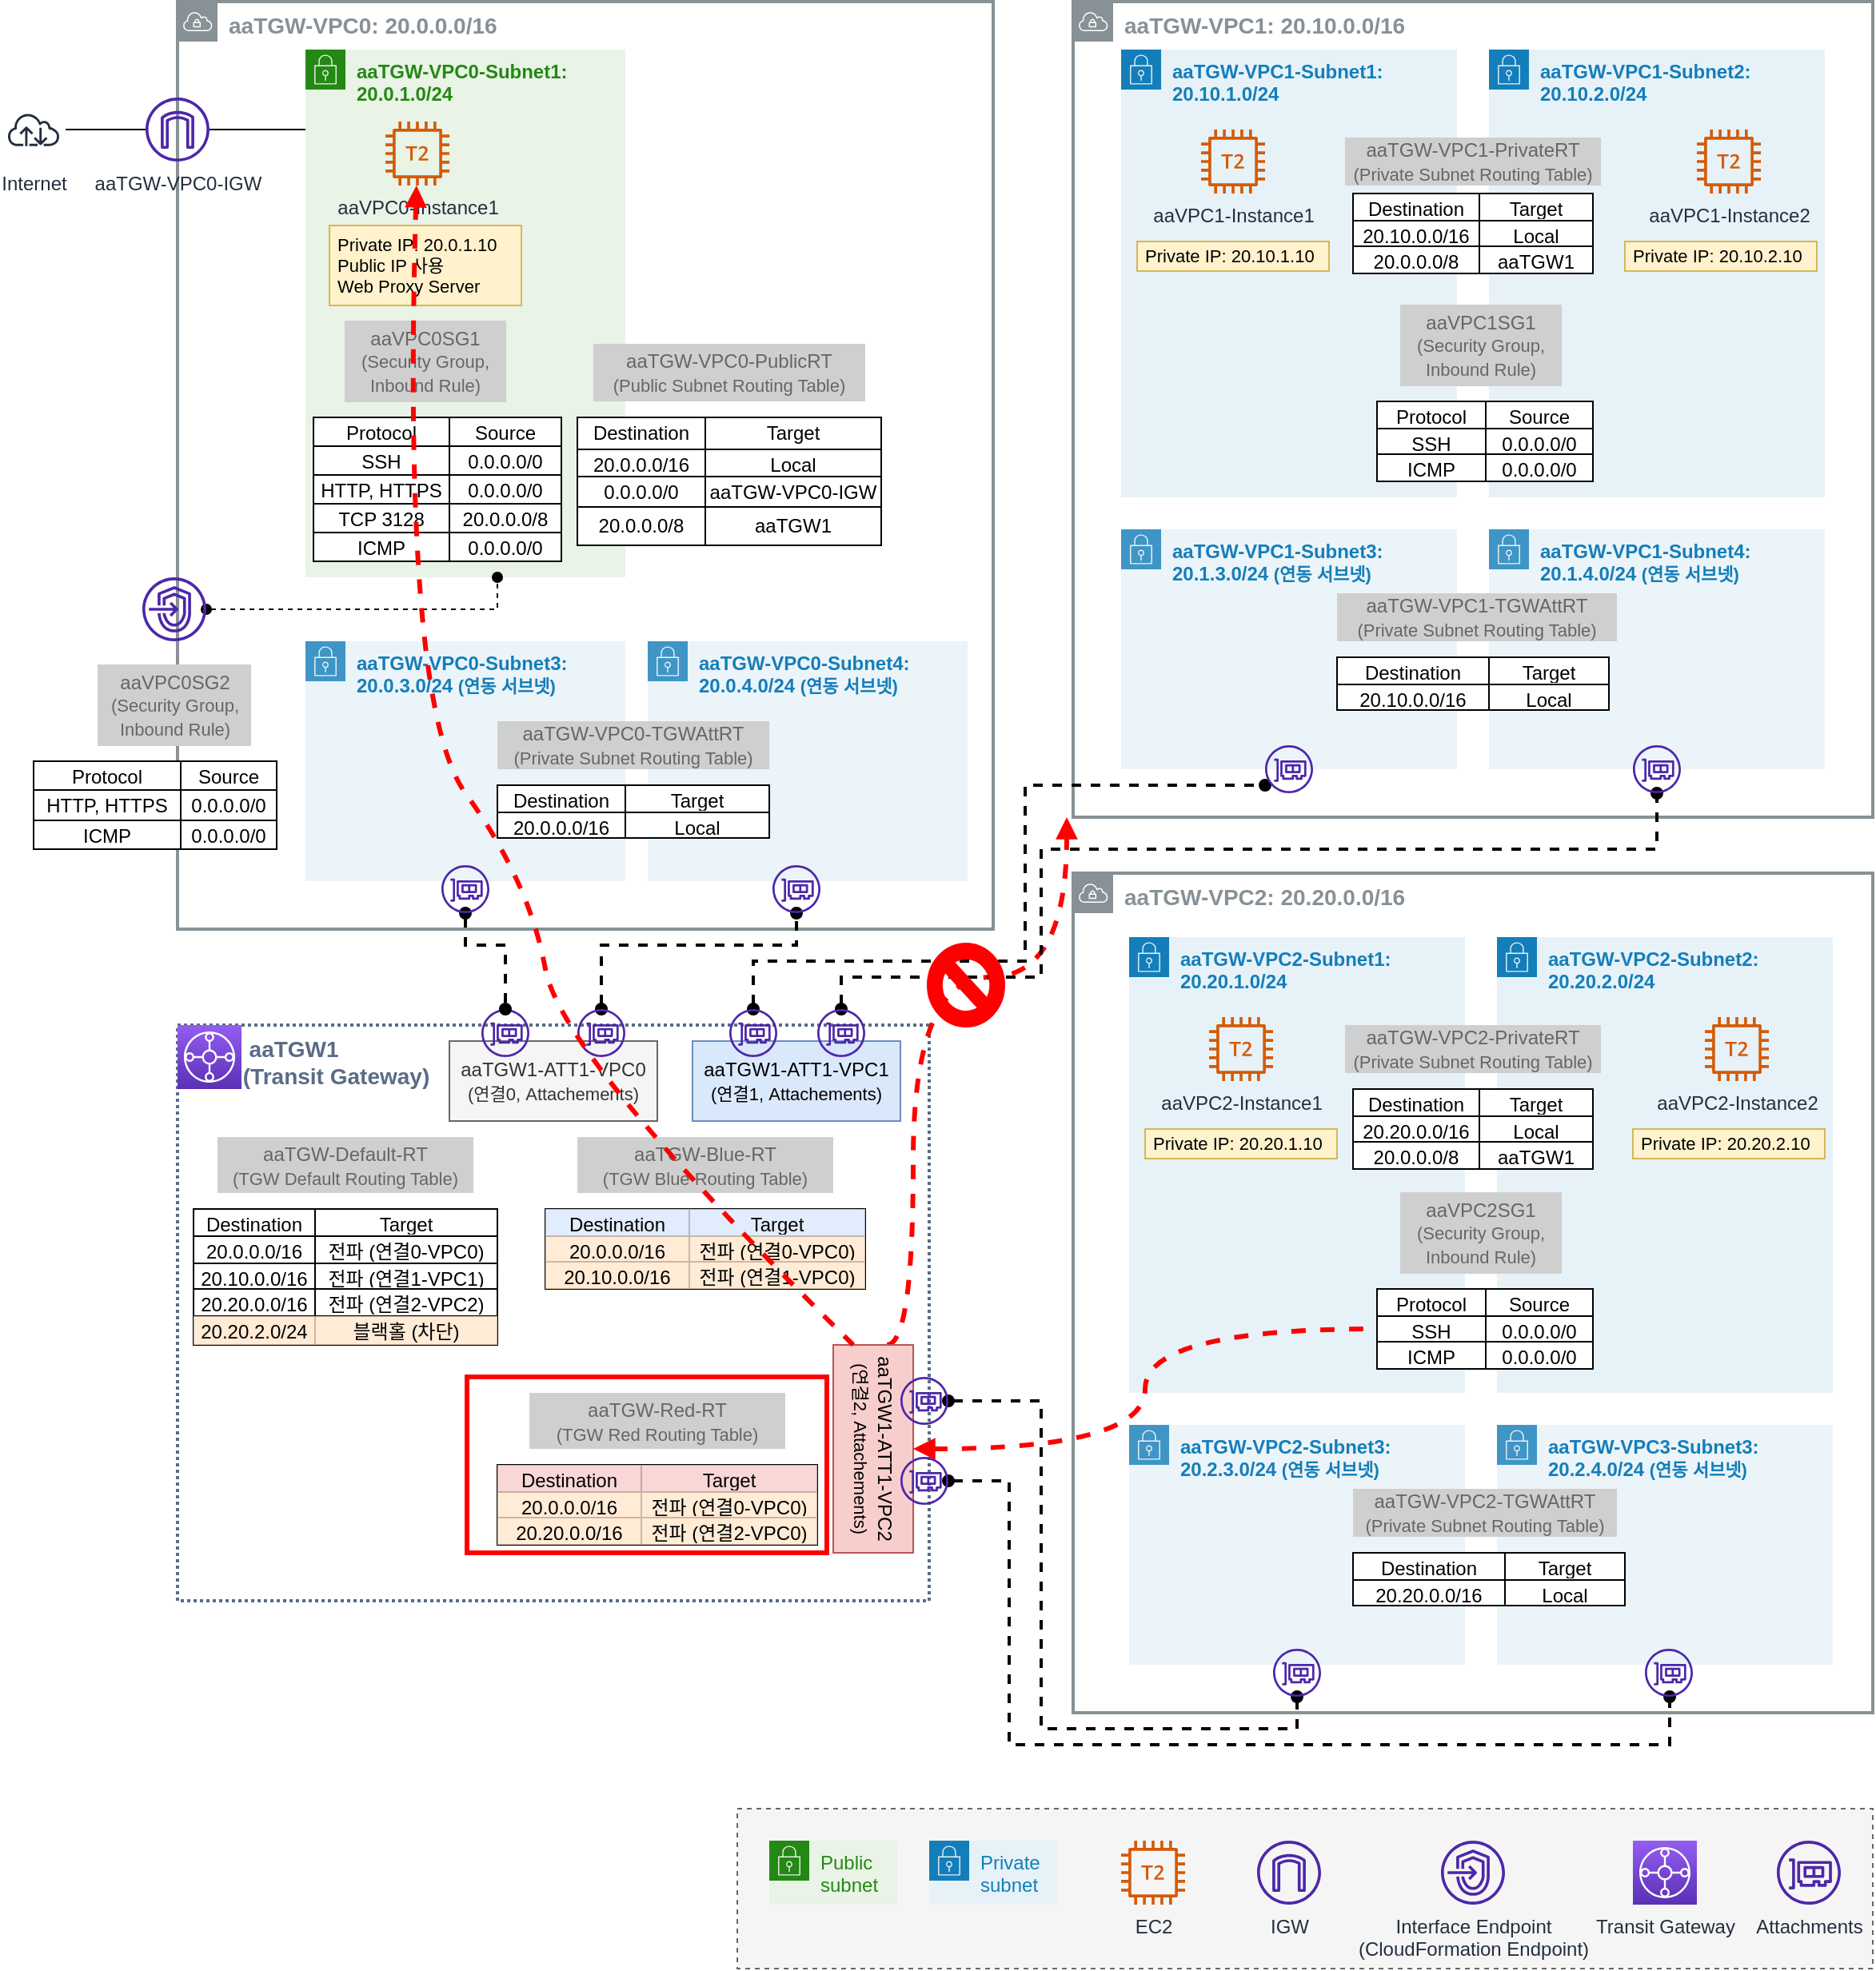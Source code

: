 <mxfile version="20.8.10" type="device"><diagram name="페이지-1" id="SV8RBwVDaTyldTPumllw"><mxGraphModel dx="1114" dy="894" grid="1" gridSize="10" guides="1" tooltips="1" connect="1" arrows="1" fold="1" page="1" pageScale="1" pageWidth="827" pageHeight="1169" math="0" shadow="0"><root><mxCell id="0"/><mxCell id="1" parent="0"/><mxCell id="SS_sybq7RlUowNJK21lf-1" value="" style="rounded=0;whiteSpace=wrap;html=1;strokeColor=#666666;fontSize=11;fillColor=#f5f5f5;dashed=1;fontColor=#333333;" vertex="1" parent="1"><mxGeometry x="470" y="1170" width="710" height="100" as="geometry"/></mxCell><mxCell id="SS_sybq7RlUowNJK21lf-2" value="&lt;b&gt;&lt;font style=&quot;font-size: 14px;&quot;&gt;aaTGW-VPC0: 20.0.0.0/16&lt;/font&gt;&lt;/b&gt;" style="sketch=0;outlineConnect=0;gradientColor=none;html=1;whiteSpace=wrap;fontSize=12;fontStyle=0;shape=mxgraph.aws4.group;grIcon=mxgraph.aws4.group_vpc;strokeColor=#879196;fillColor=none;verticalAlign=top;align=left;spacingLeft=30;fontColor=#879196;dashed=0;strokeWidth=2;" vertex="1" parent="1"><mxGeometry x="120" y="40" width="510" height="580" as="geometry"/></mxCell><mxCell id="SS_sybq7RlUowNJK21lf-3" value="&lt;b&gt;&lt;font style=&quot;font-size: 14px;&quot;&gt;aaTGW-VPC1: 20.10.0.0/16&lt;/font&gt;&lt;/b&gt;" style="sketch=0;outlineConnect=0;gradientColor=none;html=1;whiteSpace=wrap;fontSize=12;fontStyle=0;shape=mxgraph.aws4.group;grIcon=mxgraph.aws4.group_vpc;strokeColor=#879196;fillColor=none;verticalAlign=top;align=left;spacingLeft=30;fontColor=#879196;dashed=0;strokeWidth=2;" vertex="1" parent="1"><mxGeometry x="680" y="40" width="500" height="510" as="geometry"/></mxCell><mxCell id="SS_sybq7RlUowNJK21lf-4" value="&lt;b&gt;&lt;font style=&quot;font-size: 14px;&quot;&gt;aaTGW-VPC2: 20.20.0.0/16&lt;/font&gt;&lt;/b&gt;" style="sketch=0;outlineConnect=0;gradientColor=none;html=1;whiteSpace=wrap;fontSize=12;fontStyle=0;shape=mxgraph.aws4.group;grIcon=mxgraph.aws4.group_vpc;strokeColor=#879196;fillColor=none;verticalAlign=top;align=left;spacingLeft=30;fontColor=#879196;dashed=0;strokeWidth=2;" vertex="1" parent="1"><mxGeometry x="680" y="585" width="500" height="525" as="geometry"/></mxCell><mxCell id="SS_sybq7RlUowNJK21lf-5" value="           aaTGW1&#10;          (Transit Gateway)" style="fillColor=none;strokeColor=#5A6C86;dashed=1;verticalAlign=top;fontStyle=1;fontColor=#5A6C86;align=left;fontSize=14;strokeWidth=2;dashPattern=1 1;" vertex="1" parent="1"><mxGeometry x="120" y="680" width="470" height="360" as="geometry"/></mxCell><mxCell id="SS_sybq7RlUowNJK21lf-6" value="Attachments" style="sketch=0;outlineConnect=0;fontColor=#232F3E;gradientColor=none;fillColor=#4D27AA;strokeColor=none;dashed=0;verticalLabelPosition=bottom;verticalAlign=top;align=center;html=1;fontSize=12;fontStyle=0;aspect=fixed;pointerEvents=1;shape=mxgraph.aws4.elastic_network_interface;" vertex="1" parent="1"><mxGeometry x="1120" y="1190" width="40" height="40" as="geometry"/></mxCell><mxCell id="SS_sybq7RlUowNJK21lf-7" value="&lt;b&gt;aaTGW-VPC0-Subnet1: 20.0.1.0/24&lt;/b&gt;" style="points=[[0,0],[0.25,0],[0.5,0],[0.75,0],[1,0],[1,0.25],[1,0.5],[1,0.75],[1,1],[0.75,1],[0.5,1],[0.25,1],[0,1],[0,0.75],[0,0.5],[0,0.25]];outlineConnect=0;gradientColor=none;html=1;whiteSpace=wrap;fontSize=12;fontStyle=0;container=1;pointerEvents=0;collapsible=0;recursiveResize=0;shape=mxgraph.aws4.group;grIcon=mxgraph.aws4.group_security_group;grStroke=0;strokeColor=#248814;fillColor=#E9F3E6;verticalAlign=top;align=left;spacingLeft=30;fontColor=#248814;dashed=0;" vertex="1" parent="1"><mxGeometry x="200" y="70" width="200" height="330" as="geometry"/></mxCell><mxCell id="SS_sybq7RlUowNJK21lf-8" value="aaVPC0-Instance1" style="sketch=0;outlineConnect=0;fontColor=#232F3E;gradientColor=none;fillColor=#D45B07;strokeColor=none;dashed=0;verticalLabelPosition=bottom;verticalAlign=top;align=center;html=1;fontSize=12;fontStyle=0;aspect=fixed;pointerEvents=1;shape=mxgraph.aws4.t2_instance;" vertex="1" parent="SS_sybq7RlUowNJK21lf-7"><mxGeometry x="50" y="45" width="40" height="40" as="geometry"/></mxCell><mxCell id="SS_sybq7RlUowNJK21lf-9" style="edgeStyle=orthogonalEdgeStyle;rounded=0;orthogonalLoop=1;jettySize=auto;html=1;strokeWidth=1;fontSize=11;startArrow=none;startFill=0;endArrow=none;endFill=0;" edge="1" parent="1" source="SS_sybq7RlUowNJK21lf-10"><mxGeometry relative="1" as="geometry"><mxPoint x="200" y="120" as="targetPoint"/><Array as="points"><mxPoint x="200" y="120"/></Array></mxGeometry></mxCell><mxCell id="SS_sybq7RlUowNJK21lf-10" value="aaTGW-VPC0-IGW" style="sketch=0;outlineConnect=0;fontColor=#232F3E;gradientColor=none;fillColor=#4D27AA;strokeColor=none;dashed=0;verticalLabelPosition=bottom;verticalAlign=top;align=center;html=1;fontSize=12;fontStyle=0;aspect=fixed;pointerEvents=1;shape=mxgraph.aws4.internet_gateway;" vertex="1" parent="1"><mxGeometry x="100" y="100" width="40" height="40" as="geometry"/></mxCell><mxCell id="SS_sybq7RlUowNJK21lf-11" value="IGW" style="sketch=0;outlineConnect=0;fontColor=#232F3E;gradientColor=none;fillColor=#4D27AA;strokeColor=none;dashed=0;verticalLabelPosition=bottom;verticalAlign=top;align=center;html=1;fontSize=12;fontStyle=0;aspect=fixed;pointerEvents=1;shape=mxgraph.aws4.internet_gateway;" vertex="1" parent="1"><mxGeometry x="795" y="1190" width="40" height="40" as="geometry"/></mxCell><mxCell id="SS_sybq7RlUowNJK21lf-12" value="Interface Endpoint&lt;br&gt;(CloudFormation Endpoint)" style="sketch=0;outlineConnect=0;fontColor=#232F3E;gradientColor=none;fillColor=#4D27AA;strokeColor=none;dashed=0;verticalLabelPosition=bottom;verticalAlign=top;align=center;html=1;fontSize=12;fontStyle=0;aspect=fixed;pointerEvents=1;shape=mxgraph.aws4.endpoints;" vertex="1" parent="1"><mxGeometry x="910" y="1190" width="40" height="40" as="geometry"/></mxCell><mxCell id="SS_sybq7RlUowNJK21lf-13" style="edgeStyle=orthogonalEdgeStyle;rounded=0;orthogonalLoop=1;jettySize=auto;html=1;dashed=1;fontSize=12;endArrow=oval;endFill=1;strokeWidth=1;startArrow=oval;startFill=1;" edge="1" parent="1" source="SS_sybq7RlUowNJK21lf-14"><mxGeometry relative="1" as="geometry"><mxPoint x="320" y="400" as="targetPoint"/><Array as="points"><mxPoint x="320" y="420"/></Array></mxGeometry></mxCell><mxCell id="SS_sybq7RlUowNJK21lf-14" value="" style="sketch=0;outlineConnect=0;fontColor=#232F3E;gradientColor=none;fillColor=#4D27AA;strokeColor=none;dashed=0;verticalLabelPosition=bottom;verticalAlign=top;align=center;html=1;fontSize=12;fontStyle=0;aspect=fixed;pointerEvents=1;shape=mxgraph.aws4.endpoints;" vertex="1" parent="1"><mxGeometry x="98" y="400" width="40" height="40" as="geometry"/></mxCell><mxCell id="SS_sybq7RlUowNJK21lf-15" value="Public subnet" style="points=[[0,0],[0.25,0],[0.5,0],[0.75,0],[1,0],[1,0.25],[1,0.5],[1,0.75],[1,1],[0.75,1],[0.5,1],[0.25,1],[0,1],[0,0.75],[0,0.5],[0,0.25]];outlineConnect=0;gradientColor=none;html=1;whiteSpace=wrap;fontSize=12;fontStyle=0;container=1;pointerEvents=0;collapsible=0;recursiveResize=0;shape=mxgraph.aws4.group;grIcon=mxgraph.aws4.group_security_group;grStroke=0;strokeColor=#248814;fillColor=#E9F3E6;verticalAlign=top;align=left;spacingLeft=30;fontColor=#248814;dashed=0;" vertex="1" parent="1"><mxGeometry x="490" y="1190" width="80" height="40" as="geometry"/></mxCell><mxCell id="SS_sybq7RlUowNJK21lf-16" style="edgeStyle=orthogonalEdgeStyle;rounded=0;orthogonalLoop=1;jettySize=auto;html=1;strokeWidth=1;fontSize=11;startArrow=none;startFill=0;endArrow=none;endFill=0;" edge="1" parent="1" source="SS_sybq7RlUowNJK21lf-17" target="SS_sybq7RlUowNJK21lf-10"><mxGeometry relative="1" as="geometry"/></mxCell><mxCell id="SS_sybq7RlUowNJK21lf-17" value="Internet" style="sketch=0;outlineConnect=0;fontColor=#232F3E;gradientColor=none;strokeColor=#232F3E;fillColor=#ffffff;dashed=0;verticalLabelPosition=bottom;verticalAlign=top;align=center;html=1;fontSize=12;fontStyle=0;aspect=fixed;shape=mxgraph.aws4.resourceIcon;resIcon=mxgraph.aws4.internet;" vertex="1" parent="1"><mxGeometry x="10" y="100" width="40" height="40" as="geometry"/></mxCell><mxCell id="SS_sybq7RlUowNJK21lf-18" value="" style="shape=table;startSize=0;container=1;collapsible=0;childLayout=tableLayout;labelBackgroundColor=none;strokeColor=#000000;fontColor=#000000;fillColor=default;" vertex="1" parent="1"><mxGeometry x="370" y="300" width="190" height="80" as="geometry"/></mxCell><mxCell id="SS_sybq7RlUowNJK21lf-19" value="" style="shape=tableRow;horizontal=0;startSize=0;swimlaneHead=0;swimlaneBody=0;strokeColor=inherit;top=0;left=0;bottom=0;right=0;collapsible=0;dropTarget=0;fillColor=none;points=[[0,0.5],[1,0.5]];portConstraint=eastwest;labelBackgroundColor=none;fontColor=#000000;" vertex="1" parent="SS_sybq7RlUowNJK21lf-18"><mxGeometry width="190" height="20" as="geometry"/></mxCell><mxCell id="SS_sybq7RlUowNJK21lf-20" value="Destination" style="shape=partialRectangle;html=1;whiteSpace=wrap;connectable=0;strokeColor=inherit;overflow=hidden;fillColor=none;top=0;left=0;bottom=0;right=0;pointerEvents=1;labelBackgroundColor=none;fontColor=#000000;" vertex="1" parent="SS_sybq7RlUowNJK21lf-19"><mxGeometry width="80" height="20" as="geometry"><mxRectangle width="80" height="20" as="alternateBounds"/></mxGeometry></mxCell><mxCell id="SS_sybq7RlUowNJK21lf-21" value="Target" style="shape=partialRectangle;html=1;whiteSpace=wrap;connectable=0;strokeColor=inherit;overflow=hidden;fillColor=none;top=0;left=0;bottom=0;right=0;pointerEvents=1;labelBackgroundColor=none;fontColor=#000000;" vertex="1" parent="SS_sybq7RlUowNJK21lf-19"><mxGeometry x="80" width="110" height="20" as="geometry"><mxRectangle width="110" height="20" as="alternateBounds"/></mxGeometry></mxCell><mxCell id="SS_sybq7RlUowNJK21lf-22" value="" style="shape=tableRow;horizontal=0;startSize=0;swimlaneHead=0;swimlaneBody=0;strokeColor=inherit;top=0;left=0;bottom=0;right=0;collapsible=0;dropTarget=0;fillColor=none;points=[[0,0.5],[1,0.5]];portConstraint=eastwest;labelBackgroundColor=none;fontColor=#000000;" vertex="1" parent="SS_sybq7RlUowNJK21lf-18"><mxGeometry y="20" width="190" height="17" as="geometry"/></mxCell><mxCell id="SS_sybq7RlUowNJK21lf-23" value="20.0.0.0/16" style="shape=partialRectangle;html=1;whiteSpace=wrap;connectable=0;strokeColor=inherit;overflow=hidden;fillColor=none;top=0;left=0;bottom=0;right=0;pointerEvents=1;labelBackgroundColor=none;fontColor=#000000;" vertex="1" parent="SS_sybq7RlUowNJK21lf-22"><mxGeometry width="80" height="17" as="geometry"><mxRectangle width="80" height="17" as="alternateBounds"/></mxGeometry></mxCell><mxCell id="SS_sybq7RlUowNJK21lf-24" value="Local" style="shape=partialRectangle;html=1;whiteSpace=wrap;connectable=0;strokeColor=inherit;overflow=hidden;fillColor=none;top=0;left=0;bottom=0;right=0;pointerEvents=1;labelBackgroundColor=none;fontColor=#000000;" vertex="1" parent="SS_sybq7RlUowNJK21lf-22"><mxGeometry x="80" width="110" height="17" as="geometry"><mxRectangle width="110" height="17" as="alternateBounds"/></mxGeometry></mxCell><mxCell id="SS_sybq7RlUowNJK21lf-25" value="" style="shape=tableRow;horizontal=0;startSize=0;swimlaneHead=0;swimlaneBody=0;strokeColor=inherit;top=0;left=0;bottom=0;right=0;collapsible=0;dropTarget=0;fillColor=none;points=[[0,0.5],[1,0.5]];portConstraint=eastwest;labelBackgroundColor=none;fontColor=#000000;" vertex="1" parent="SS_sybq7RlUowNJK21lf-18"><mxGeometry y="37" width="190" height="19" as="geometry"/></mxCell><mxCell id="SS_sybq7RlUowNJK21lf-26" value="0.0.0.0/0" style="shape=partialRectangle;html=1;whiteSpace=wrap;connectable=0;strokeColor=inherit;overflow=hidden;fillColor=none;top=0;left=0;bottom=0;right=0;pointerEvents=1;labelBackgroundColor=none;fontColor=#000000;" vertex="1" parent="SS_sybq7RlUowNJK21lf-25"><mxGeometry width="80" height="19" as="geometry"><mxRectangle width="80" height="19" as="alternateBounds"/></mxGeometry></mxCell><mxCell id="SS_sybq7RlUowNJK21lf-27" value="aaTGW-VPC0-IGW" style="shape=partialRectangle;html=1;whiteSpace=wrap;connectable=0;strokeColor=inherit;overflow=hidden;fillColor=none;top=0;left=0;bottom=0;right=0;pointerEvents=1;labelBackgroundColor=none;fontColor=#000000;" vertex="1" parent="SS_sybq7RlUowNJK21lf-25"><mxGeometry x="80" width="110" height="19" as="geometry"><mxRectangle width="110" height="19" as="alternateBounds"/></mxGeometry></mxCell><mxCell id="SS_sybq7RlUowNJK21lf-28" value="" style="shape=tableRow;horizontal=0;startSize=0;swimlaneHead=0;swimlaneBody=0;strokeColor=inherit;top=0;left=0;bottom=0;right=0;collapsible=0;dropTarget=0;fillColor=none;points=[[0,0.5],[1,0.5]];portConstraint=eastwest;labelBackgroundColor=none;fontColor=#000000;" vertex="1" parent="SS_sybq7RlUowNJK21lf-18"><mxGeometry y="56" width="190" height="24" as="geometry"/></mxCell><mxCell id="SS_sybq7RlUowNJK21lf-29" value="20.0.0.0/8" style="shape=partialRectangle;html=1;whiteSpace=wrap;connectable=0;strokeColor=inherit;overflow=hidden;fillColor=none;top=0;left=0;bottom=0;right=0;pointerEvents=1;labelBackgroundColor=none;fontColor=#000000;" vertex="1" parent="SS_sybq7RlUowNJK21lf-28"><mxGeometry width="80" height="24" as="geometry"><mxRectangle width="80" height="24" as="alternateBounds"/></mxGeometry></mxCell><mxCell id="SS_sybq7RlUowNJK21lf-30" value="aaTGW1" style="shape=partialRectangle;html=1;whiteSpace=wrap;connectable=0;strokeColor=inherit;overflow=hidden;fillColor=none;top=0;left=0;bottom=0;right=0;pointerEvents=1;labelBackgroundColor=none;fontColor=#000000;" vertex="1" parent="SS_sybq7RlUowNJK21lf-28"><mxGeometry x="80" width="110" height="24" as="geometry"><mxRectangle width="110" height="24" as="alternateBounds"/></mxGeometry></mxCell><mxCell id="SS_sybq7RlUowNJK21lf-31" value="aaTGW-VPC0-PublicRT&lt;br&gt;&lt;font style=&quot;font-size: 11px;&quot;&gt;(Public Subnet Routing Table)&lt;/font&gt;" style="text;html=1;strokeColor=none;fillColor=#CFCFCF;align=center;verticalAlign=middle;whiteSpace=wrap;rounded=0;fontColor=#666666;" vertex="1" parent="1"><mxGeometry x="380" y="254" width="170" height="36" as="geometry"/></mxCell><mxCell id="SS_sybq7RlUowNJK21lf-32" value="&amp;nbsp;Private IP: 20.0.1.10&lt;br style=&quot;font-size: 11px;&quot;&gt;&amp;nbsp;Public IP 사용&lt;br style=&quot;font-size: 11px;&quot;&gt;&amp;nbsp;Web Proxy Server" style="text;html=1;strokeColor=#d6b656;fillColor=#fff2cc;align=left;verticalAlign=middle;whiteSpace=wrap;rounded=0;fontSize=11;" vertex="1" parent="1"><mxGeometry x="215" y="180" width="120" height="50" as="geometry"/></mxCell><mxCell id="SS_sybq7RlUowNJK21lf-33" value="" style="shape=table;startSize=0;container=1;collapsible=0;childLayout=tableLayout;fontSize=12;" vertex="1" parent="1"><mxGeometry x="205" y="300" width="155" height="90" as="geometry"/></mxCell><mxCell id="SS_sybq7RlUowNJK21lf-34" value="" style="shape=tableRow;horizontal=0;startSize=0;swimlaneHead=0;swimlaneBody=0;strokeColor=inherit;top=0;left=0;bottom=0;right=0;collapsible=0;dropTarget=0;fillColor=none;points=[[0,0.5],[1,0.5]];portConstraint=eastwest;fontSize=14;" vertex="1" parent="SS_sybq7RlUowNJK21lf-33"><mxGeometry width="155" height="18" as="geometry"/></mxCell><mxCell id="SS_sybq7RlUowNJK21lf-35" value="Protocol" style="shape=partialRectangle;html=1;whiteSpace=wrap;connectable=0;strokeColor=inherit;overflow=hidden;fillColor=none;top=0;left=0;bottom=0;right=0;pointerEvents=1;fontSize=12;" vertex="1" parent="SS_sybq7RlUowNJK21lf-34"><mxGeometry width="85" height="18" as="geometry"><mxRectangle width="85" height="18" as="alternateBounds"/></mxGeometry></mxCell><mxCell id="SS_sybq7RlUowNJK21lf-36" value="Source" style="shape=partialRectangle;html=1;whiteSpace=wrap;connectable=0;strokeColor=inherit;overflow=hidden;fillColor=none;top=0;left=0;bottom=0;right=0;pointerEvents=1;fontSize=12;" vertex="1" parent="SS_sybq7RlUowNJK21lf-34"><mxGeometry x="85" width="70" height="18" as="geometry"><mxRectangle width="70" height="18" as="alternateBounds"/></mxGeometry></mxCell><mxCell id="SS_sybq7RlUowNJK21lf-37" value="" style="shape=tableRow;horizontal=0;startSize=0;swimlaneHead=0;swimlaneBody=0;strokeColor=inherit;top=0;left=0;bottom=0;right=0;collapsible=0;dropTarget=0;fillColor=none;points=[[0,0.5],[1,0.5]];portConstraint=eastwest;fontSize=14;" vertex="1" parent="SS_sybq7RlUowNJK21lf-33"><mxGeometry y="18" width="155" height="18" as="geometry"/></mxCell><mxCell id="SS_sybq7RlUowNJK21lf-38" value="SSH" style="shape=partialRectangle;html=1;whiteSpace=wrap;connectable=0;strokeColor=inherit;overflow=hidden;fillColor=none;top=0;left=0;bottom=0;right=0;pointerEvents=1;fontSize=12;" vertex="1" parent="SS_sybq7RlUowNJK21lf-37"><mxGeometry width="85" height="18" as="geometry"><mxRectangle width="85" height="18" as="alternateBounds"/></mxGeometry></mxCell><mxCell id="SS_sybq7RlUowNJK21lf-39" value="0.0.0.0/0" style="shape=partialRectangle;html=1;whiteSpace=wrap;connectable=0;strokeColor=inherit;overflow=hidden;fillColor=none;top=0;left=0;bottom=0;right=0;pointerEvents=1;fontSize=12;" vertex="1" parent="SS_sybq7RlUowNJK21lf-37"><mxGeometry x="85" width="70" height="18" as="geometry"><mxRectangle width="70" height="18" as="alternateBounds"/></mxGeometry></mxCell><mxCell id="SS_sybq7RlUowNJK21lf-40" value="" style="shape=tableRow;horizontal=0;startSize=0;swimlaneHead=0;swimlaneBody=0;strokeColor=inherit;top=0;left=0;bottom=0;right=0;collapsible=0;dropTarget=0;fillColor=none;points=[[0,0.5],[1,0.5]];portConstraint=eastwest;fontSize=14;" vertex="1" parent="SS_sybq7RlUowNJK21lf-33"><mxGeometry y="36" width="155" height="18" as="geometry"/></mxCell><mxCell id="SS_sybq7RlUowNJK21lf-41" value="HTTP, HTTPS" style="shape=partialRectangle;html=1;whiteSpace=wrap;connectable=0;strokeColor=inherit;overflow=hidden;fillColor=none;top=0;left=0;bottom=0;right=0;pointerEvents=1;fontSize=12;" vertex="1" parent="SS_sybq7RlUowNJK21lf-40"><mxGeometry width="85" height="18" as="geometry"><mxRectangle width="85" height="18" as="alternateBounds"/></mxGeometry></mxCell><mxCell id="SS_sybq7RlUowNJK21lf-42" value="0.0.0.0/0" style="shape=partialRectangle;html=1;whiteSpace=wrap;connectable=0;strokeColor=inherit;overflow=hidden;fillColor=none;top=0;left=0;bottom=0;right=0;pointerEvents=1;fontSize=12;" vertex="1" parent="SS_sybq7RlUowNJK21lf-40"><mxGeometry x="85" width="70" height="18" as="geometry"><mxRectangle width="70" height="18" as="alternateBounds"/></mxGeometry></mxCell><mxCell id="SS_sybq7RlUowNJK21lf-43" value="" style="shape=tableRow;horizontal=0;startSize=0;swimlaneHead=0;swimlaneBody=0;strokeColor=inherit;top=0;left=0;bottom=0;right=0;collapsible=0;dropTarget=0;fillColor=none;points=[[0,0.5],[1,0.5]];portConstraint=eastwest;fontSize=14;" vertex="1" parent="SS_sybq7RlUowNJK21lf-33"><mxGeometry y="54" width="155" height="18" as="geometry"/></mxCell><mxCell id="SS_sybq7RlUowNJK21lf-44" value="TCP 3128" style="shape=partialRectangle;html=1;whiteSpace=wrap;connectable=0;strokeColor=inherit;overflow=hidden;fillColor=none;top=0;left=0;bottom=0;right=0;pointerEvents=1;fontSize=12;" vertex="1" parent="SS_sybq7RlUowNJK21lf-43"><mxGeometry width="85" height="18" as="geometry"><mxRectangle width="85" height="18" as="alternateBounds"/></mxGeometry></mxCell><mxCell id="SS_sybq7RlUowNJK21lf-45" value="20.0.0.0/8" style="shape=partialRectangle;html=1;whiteSpace=wrap;connectable=0;strokeColor=inherit;overflow=hidden;fillColor=none;top=0;left=0;bottom=0;right=0;pointerEvents=1;fontSize=12;" vertex="1" parent="SS_sybq7RlUowNJK21lf-43"><mxGeometry x="85" width="70" height="18" as="geometry"><mxRectangle width="70" height="18" as="alternateBounds"/></mxGeometry></mxCell><mxCell id="SS_sybq7RlUowNJK21lf-46" value="" style="shape=tableRow;horizontal=0;startSize=0;swimlaneHead=0;swimlaneBody=0;strokeColor=inherit;top=0;left=0;bottom=0;right=0;collapsible=0;dropTarget=0;fillColor=none;points=[[0,0.5],[1,0.5]];portConstraint=eastwest;fontSize=14;" vertex="1" parent="SS_sybq7RlUowNJK21lf-33"><mxGeometry y="72" width="155" height="18" as="geometry"/></mxCell><mxCell id="SS_sybq7RlUowNJK21lf-47" value="ICMP" style="shape=partialRectangle;html=1;whiteSpace=wrap;connectable=0;strokeColor=inherit;overflow=hidden;fillColor=none;top=0;left=0;bottom=0;right=0;pointerEvents=1;fontSize=12;" vertex="1" parent="SS_sybq7RlUowNJK21lf-46"><mxGeometry width="85" height="18" as="geometry"><mxRectangle width="85" height="18" as="alternateBounds"/></mxGeometry></mxCell><mxCell id="SS_sybq7RlUowNJK21lf-48" value="0.0.0.0/0" style="shape=partialRectangle;html=1;whiteSpace=wrap;connectable=0;strokeColor=inherit;overflow=hidden;fillColor=none;top=0;left=0;bottom=0;right=0;pointerEvents=1;fontSize=12;" vertex="1" parent="SS_sybq7RlUowNJK21lf-46"><mxGeometry x="85" width="70" height="18" as="geometry"><mxRectangle width="70" height="18" as="alternateBounds"/></mxGeometry></mxCell><mxCell id="SS_sybq7RlUowNJK21lf-49" value="aaVPC0SG1&lt;br&gt;&lt;font style=&quot;font-size: 11px;&quot;&gt;(Security Group, Inbound Rule)&lt;/font&gt;" style="rounded=0;whiteSpace=wrap;html=1;fillColor=#CFCFCF;fontColor=#666666;strokeColor=#CFCFCF;align=center;" vertex="1" parent="1"><mxGeometry x="225" y="240" width="100" height="50" as="geometry"/></mxCell><mxCell id="SS_sybq7RlUowNJK21lf-50" value="" style="shape=table;startSize=0;container=1;collapsible=0;childLayout=tableLayout;strokeColor=#000000;fontColor=#000000;fillColor=default;" vertex="1" parent="1"><mxGeometry x="30" y="515" width="152" height="55" as="geometry"/></mxCell><mxCell id="SS_sybq7RlUowNJK21lf-51" value="" style="shape=tableRow;horizontal=0;startSize=0;swimlaneHead=0;swimlaneBody=0;strokeColor=inherit;top=0;left=0;bottom=0;right=0;collapsible=0;dropTarget=0;fillColor=none;points=[[0,0.5],[1,0.5]];portConstraint=eastwest;fontColor=#666666;" vertex="1" parent="SS_sybq7RlUowNJK21lf-50"><mxGeometry width="152" height="18" as="geometry"/></mxCell><mxCell id="SS_sybq7RlUowNJK21lf-52" value="Protocol" style="shape=partialRectangle;html=1;whiteSpace=wrap;connectable=0;strokeColor=inherit;overflow=hidden;fillColor=none;top=0;left=0;bottom=0;right=0;pointerEvents=1;fontColor=#000000;" vertex="1" parent="SS_sybq7RlUowNJK21lf-51"><mxGeometry width="92" height="18" as="geometry"><mxRectangle width="92" height="18" as="alternateBounds"/></mxGeometry></mxCell><mxCell id="SS_sybq7RlUowNJK21lf-53" value="Source" style="shape=partialRectangle;html=1;whiteSpace=wrap;connectable=0;strokeColor=inherit;overflow=hidden;fillColor=none;top=0;left=0;bottom=0;right=0;pointerEvents=1;fontColor=#000000;" vertex="1" parent="SS_sybq7RlUowNJK21lf-51"><mxGeometry x="92" width="60" height="18" as="geometry"><mxRectangle width="60" height="18" as="alternateBounds"/></mxGeometry></mxCell><mxCell id="SS_sybq7RlUowNJK21lf-54" value="" style="shape=tableRow;horizontal=0;startSize=0;swimlaneHead=0;swimlaneBody=0;strokeColor=inherit;top=0;left=0;bottom=0;right=0;collapsible=0;dropTarget=0;fillColor=none;points=[[0,0.5],[1,0.5]];portConstraint=eastwest;fontColor=#666666;" vertex="1" parent="SS_sybq7RlUowNJK21lf-50"><mxGeometry y="18" width="152" height="19" as="geometry"/></mxCell><mxCell id="SS_sybq7RlUowNJK21lf-55" value="HTTP, HTTPS" style="shape=partialRectangle;html=1;whiteSpace=wrap;connectable=0;strokeColor=inherit;overflow=hidden;fillColor=none;top=0;left=0;bottom=0;right=0;pointerEvents=1;fontColor=#000000;" vertex="1" parent="SS_sybq7RlUowNJK21lf-54"><mxGeometry width="92" height="19" as="geometry"><mxRectangle width="92" height="19" as="alternateBounds"/></mxGeometry></mxCell><mxCell id="SS_sybq7RlUowNJK21lf-56" value="0.0.0.0/0" style="shape=partialRectangle;html=1;whiteSpace=wrap;connectable=0;strokeColor=inherit;overflow=hidden;fillColor=none;top=0;left=0;bottom=0;right=0;pointerEvents=1;fontColor=#000000;" vertex="1" parent="SS_sybq7RlUowNJK21lf-54"><mxGeometry x="92" width="60" height="19" as="geometry"><mxRectangle width="60" height="19" as="alternateBounds"/></mxGeometry></mxCell><mxCell id="SS_sybq7RlUowNJK21lf-57" value="" style="shape=tableRow;horizontal=0;startSize=0;swimlaneHead=0;swimlaneBody=0;strokeColor=inherit;top=0;left=0;bottom=0;right=0;collapsible=0;dropTarget=0;fillColor=none;points=[[0,0.5],[1,0.5]];portConstraint=eastwest;fontColor=#666666;" vertex="1" parent="SS_sybq7RlUowNJK21lf-50"><mxGeometry y="37" width="152" height="18" as="geometry"/></mxCell><mxCell id="SS_sybq7RlUowNJK21lf-58" value="ICMP" style="shape=partialRectangle;html=1;whiteSpace=wrap;connectable=0;strokeColor=inherit;overflow=hidden;fillColor=none;top=0;left=0;bottom=0;right=0;pointerEvents=1;fontColor=#000000;" vertex="1" parent="SS_sybq7RlUowNJK21lf-57"><mxGeometry width="92" height="18" as="geometry"><mxRectangle width="92" height="18" as="alternateBounds"/></mxGeometry></mxCell><mxCell id="SS_sybq7RlUowNJK21lf-59" value="0.0.0.0/0" style="shape=partialRectangle;html=1;whiteSpace=wrap;connectable=0;strokeColor=inherit;overflow=hidden;fillColor=none;top=0;left=0;bottom=0;right=0;pointerEvents=1;fontColor=#000000;" vertex="1" parent="SS_sybq7RlUowNJK21lf-57"><mxGeometry x="92" width="60" height="18" as="geometry"><mxRectangle width="60" height="18" as="alternateBounds"/></mxGeometry></mxCell><mxCell id="SS_sybq7RlUowNJK21lf-60" value="aaVPC0SG2&lt;br&gt;&lt;font style=&quot;font-size: 11px;&quot;&gt;(Security Group, Inbound Rule)&lt;/font&gt;" style="rounded=0;whiteSpace=wrap;html=1;fillColor=#CFCFCF;fontColor=#666666;strokeColor=#CFCFCF;align=center;" vertex="1" parent="1"><mxGeometry x="70.5" y="455" width="95" height="50" as="geometry"/></mxCell><mxCell id="SS_sybq7RlUowNJK21lf-61" value="&lt;b&gt;aaTGW-VPC1-Subnet1: 20.10.1.0/24&lt;/b&gt;" style="points=[[0,0],[0.25,0],[0.5,0],[0.75,0],[1,0],[1,0.25],[1,0.5],[1,0.75],[1,1],[0.75,1],[0.5,1],[0.25,1],[0,1],[0,0.75],[0,0.5],[0,0.25]];outlineConnect=0;gradientColor=none;html=1;whiteSpace=wrap;fontSize=12;fontStyle=0;container=1;pointerEvents=0;collapsible=0;recursiveResize=0;shape=mxgraph.aws4.group;grIcon=mxgraph.aws4.group_security_group;grStroke=0;strokeColor=#147EBA;fillColor=#E6F2F8;verticalAlign=top;align=left;spacingLeft=30;fontColor=#147EBA;dashed=0;" vertex="1" parent="1"><mxGeometry x="710" y="70" width="210" height="280" as="geometry"/></mxCell><mxCell id="SS_sybq7RlUowNJK21lf-62" value="aaVPC1-Instance1" style="sketch=0;outlineConnect=0;fontColor=#232F3E;gradientColor=none;fillColor=#D45B07;strokeColor=none;dashed=0;verticalLabelPosition=bottom;verticalAlign=top;align=center;html=1;fontSize=12;fontStyle=0;aspect=fixed;pointerEvents=1;shape=mxgraph.aws4.t2_instance;" vertex="1" parent="SS_sybq7RlUowNJK21lf-61"><mxGeometry x="50" y="50" width="40" height="40" as="geometry"/></mxCell><mxCell id="SS_sybq7RlUowNJK21lf-63" value="&amp;nbsp;Private IP: 20.10.1.10" style="text;html=1;strokeColor=#d6b656;fillColor=#fff2cc;align=left;verticalAlign=middle;whiteSpace=wrap;rounded=0;fontSize=11;" vertex="1" parent="SS_sybq7RlUowNJK21lf-61"><mxGeometry x="10" y="120" width="120" height="18.5" as="geometry"/></mxCell><mxCell id="SS_sybq7RlUowNJK21lf-64" value="Private subnet" style="points=[[0,0],[0.25,0],[0.5,0],[0.75,0],[1,0],[1,0.25],[1,0.5],[1,0.75],[1,1],[0.75,1],[0.5,1],[0.25,1],[0,1],[0,0.75],[0,0.5],[0,0.25]];outlineConnect=0;gradientColor=none;html=1;whiteSpace=wrap;fontSize=12;fontStyle=0;container=1;pointerEvents=0;collapsible=0;recursiveResize=0;shape=mxgraph.aws4.group;grIcon=mxgraph.aws4.group_security_group;grStroke=0;strokeColor=#147EBA;fillColor=#E6F2F8;verticalAlign=top;align=left;spacingLeft=30;fontColor=#147EBA;dashed=0;" vertex="1" parent="1"><mxGeometry x="590" y="1190" width="80" height="40" as="geometry"/></mxCell><mxCell id="SS_sybq7RlUowNJK21lf-65" value="&lt;b&gt;aaTGW-VPC1-Subnet2: 20.10.2.0/24&lt;/b&gt;" style="points=[[0,0],[0.25,0],[0.5,0],[0.75,0],[1,0],[1,0.25],[1,0.5],[1,0.75],[1,1],[0.75,1],[0.5,1],[0.25,1],[0,1],[0,0.75],[0,0.5],[0,0.25]];outlineConnect=0;gradientColor=none;html=1;whiteSpace=wrap;fontSize=12;fontStyle=0;container=1;pointerEvents=0;collapsible=0;recursiveResize=0;shape=mxgraph.aws4.group;grIcon=mxgraph.aws4.group_security_group;grStroke=0;strokeColor=#147EBA;fillColor=#E6F2F8;verticalAlign=top;align=left;spacingLeft=30;fontColor=#147EBA;dashed=0;" vertex="1" parent="1"><mxGeometry x="940" y="70" width="210" height="280" as="geometry"/></mxCell><mxCell id="SS_sybq7RlUowNJK21lf-66" value="aaVPC1-Instance2" style="sketch=0;outlineConnect=0;fontColor=#232F3E;gradientColor=none;fillColor=#D45B07;strokeColor=none;dashed=0;verticalLabelPosition=bottom;verticalAlign=top;align=center;html=1;fontSize=12;fontStyle=0;aspect=fixed;pointerEvents=1;shape=mxgraph.aws4.t2_instance;" vertex="1" parent="SS_sybq7RlUowNJK21lf-65"><mxGeometry x="130" y="50" width="40" height="40" as="geometry"/></mxCell><mxCell id="SS_sybq7RlUowNJK21lf-67" value="aaTGW-VPC1-PrivateRT&lt;br&gt;&lt;font style=&quot;font-size: 11px;&quot;&gt;(Private Subnet Routing Table)&lt;/font&gt;" style="text;html=1;strokeColor=none;fillColor=#CFCFCF;align=center;verticalAlign=middle;whiteSpace=wrap;rounded=0;fontColor=#666666;" vertex="1" parent="SS_sybq7RlUowNJK21lf-65"><mxGeometry x="-90" y="55" width="160" height="30" as="geometry"/></mxCell><mxCell id="SS_sybq7RlUowNJK21lf-68" value="&amp;nbsp;Private IP: 20.10.2.10" style="text;html=1;strokeColor=#d6b656;fillColor=#fff2cc;align=left;verticalAlign=middle;whiteSpace=wrap;rounded=0;fontSize=11;" vertex="1" parent="SS_sybq7RlUowNJK21lf-65"><mxGeometry x="85" y="120" width="120" height="18.5" as="geometry"/></mxCell><mxCell id="SS_sybq7RlUowNJK21lf-69" value="" style="shape=table;startSize=0;container=1;collapsible=0;childLayout=tableLayout;" vertex="1" parent="1"><mxGeometry x="855" y="160" width="150" height="50" as="geometry"/></mxCell><mxCell id="SS_sybq7RlUowNJK21lf-70" value="" style="shape=tableRow;horizontal=0;startSize=0;swimlaneHead=0;swimlaneBody=0;top=0;left=0;bottom=0;right=0;collapsible=0;dropTarget=0;fillColor=none;points=[[0,0.5],[1,0.5]];portConstraint=eastwest;" vertex="1" parent="SS_sybq7RlUowNJK21lf-69"><mxGeometry width="150" height="17" as="geometry"/></mxCell><mxCell id="SS_sybq7RlUowNJK21lf-71" value="Destination" style="shape=partialRectangle;html=1;whiteSpace=wrap;connectable=0;overflow=hidden;fillColor=none;top=0;left=0;bottom=0;right=0;pointerEvents=1;" vertex="1" parent="SS_sybq7RlUowNJK21lf-70"><mxGeometry width="79" height="17" as="geometry"><mxRectangle width="79" height="17" as="alternateBounds"/></mxGeometry></mxCell><mxCell id="SS_sybq7RlUowNJK21lf-72" value="Target" style="shape=partialRectangle;html=1;whiteSpace=wrap;connectable=0;overflow=hidden;fillColor=none;top=0;left=0;bottom=0;right=0;pointerEvents=1;" vertex="1" parent="SS_sybq7RlUowNJK21lf-70"><mxGeometry x="79" width="71" height="17" as="geometry"><mxRectangle width="71" height="17" as="alternateBounds"/></mxGeometry></mxCell><mxCell id="SS_sybq7RlUowNJK21lf-73" value="" style="shape=tableRow;horizontal=0;startSize=0;swimlaneHead=0;swimlaneBody=0;top=0;left=0;bottom=0;right=0;collapsible=0;dropTarget=0;fillColor=none;points=[[0,0.5],[1,0.5]];portConstraint=eastwest;" vertex="1" parent="SS_sybq7RlUowNJK21lf-69"><mxGeometry y="17" width="150" height="16" as="geometry"/></mxCell><mxCell id="SS_sybq7RlUowNJK21lf-74" value="20.10.0.0/16" style="shape=partialRectangle;html=1;whiteSpace=wrap;connectable=0;overflow=hidden;fillColor=none;top=0;left=0;bottom=0;right=0;pointerEvents=1;" vertex="1" parent="SS_sybq7RlUowNJK21lf-73"><mxGeometry width="79" height="16" as="geometry"><mxRectangle width="79" height="16" as="alternateBounds"/></mxGeometry></mxCell><mxCell id="SS_sybq7RlUowNJK21lf-75" value="Local" style="shape=partialRectangle;html=1;whiteSpace=wrap;connectable=0;overflow=hidden;fillColor=none;top=0;left=0;bottom=0;right=0;pointerEvents=1;" vertex="1" parent="SS_sybq7RlUowNJK21lf-73"><mxGeometry x="79" width="71" height="16" as="geometry"><mxRectangle width="71" height="16" as="alternateBounds"/></mxGeometry></mxCell><mxCell id="SS_sybq7RlUowNJK21lf-76" value="" style="shape=tableRow;horizontal=0;startSize=0;swimlaneHead=0;swimlaneBody=0;top=0;left=0;bottom=0;right=0;collapsible=0;dropTarget=0;fillColor=none;points=[[0,0.5],[1,0.5]];portConstraint=eastwest;" vertex="1" parent="SS_sybq7RlUowNJK21lf-69"><mxGeometry y="33" width="150" height="17" as="geometry"/></mxCell><mxCell id="SS_sybq7RlUowNJK21lf-77" value="20.0.0.0/8" style="shape=partialRectangle;html=1;whiteSpace=wrap;connectable=0;overflow=hidden;fillColor=none;top=0;left=0;bottom=0;right=0;pointerEvents=1;" vertex="1" parent="SS_sybq7RlUowNJK21lf-76"><mxGeometry width="79" height="17" as="geometry"><mxRectangle width="79" height="17" as="alternateBounds"/></mxGeometry></mxCell><mxCell id="SS_sybq7RlUowNJK21lf-78" value="aaTGW1" style="shape=partialRectangle;html=1;whiteSpace=wrap;connectable=0;overflow=hidden;fillColor=none;top=0;left=0;bottom=0;right=0;pointerEvents=1;" vertex="1" parent="SS_sybq7RlUowNJK21lf-76"><mxGeometry x="79" width="71" height="17" as="geometry"><mxRectangle width="71" height="17" as="alternateBounds"/></mxGeometry></mxCell><mxCell id="SS_sybq7RlUowNJK21lf-79" value="aaVPC1SG1&lt;br&gt;&lt;font style=&quot;font-size: 11px;&quot;&gt;(Security Group, Inbound Rule)&lt;/font&gt;" style="rounded=0;whiteSpace=wrap;html=1;fillColor=#CFCFCF;fontColor=#666666;strokeColor=#CFCFCF;align=center;" vertex="1" parent="1"><mxGeometry x="885" y="230" width="100" height="50" as="geometry"/></mxCell><mxCell id="SS_sybq7RlUowNJK21lf-80" value="" style="shape=table;startSize=0;container=1;collapsible=0;childLayout=tableLayout;fontSize=11;" vertex="1" parent="1"><mxGeometry x="870" y="290" width="135" height="50" as="geometry"/></mxCell><mxCell id="SS_sybq7RlUowNJK21lf-81" value="" style="shape=tableRow;horizontal=0;startSize=0;swimlaneHead=0;swimlaneBody=0;strokeColor=inherit;top=0;left=0;bottom=0;right=0;collapsible=0;dropTarget=0;fillColor=none;points=[[0,0.5],[1,0.5]];portConstraint=eastwest;fontSize=11;" vertex="1" parent="SS_sybq7RlUowNJK21lf-80"><mxGeometry width="135" height="17" as="geometry"/></mxCell><mxCell id="SS_sybq7RlUowNJK21lf-82" value="&lt;font style=&quot;font-size: 12px;&quot;&gt;Protocol&lt;/font&gt;" style="shape=partialRectangle;html=1;whiteSpace=wrap;connectable=0;strokeColor=inherit;overflow=hidden;fillColor=none;top=0;left=0;bottom=0;right=0;pointerEvents=1;fontSize=11;" vertex="1" parent="SS_sybq7RlUowNJK21lf-81"><mxGeometry width="68" height="17" as="geometry"><mxRectangle width="68" height="17" as="alternateBounds"/></mxGeometry></mxCell><mxCell id="SS_sybq7RlUowNJK21lf-83" value="Source" style="shape=partialRectangle;html=1;whiteSpace=wrap;connectable=0;strokeColor=inherit;overflow=hidden;fillColor=none;top=0;left=0;bottom=0;right=0;pointerEvents=1;fontSize=12;" vertex="1" parent="SS_sybq7RlUowNJK21lf-81"><mxGeometry x="68" width="67" height="17" as="geometry"><mxRectangle width="67" height="17" as="alternateBounds"/></mxGeometry></mxCell><mxCell id="SS_sybq7RlUowNJK21lf-84" value="" style="shape=tableRow;horizontal=0;startSize=0;swimlaneHead=0;swimlaneBody=0;strokeColor=inherit;top=0;left=0;bottom=0;right=0;collapsible=0;dropTarget=0;fillColor=none;points=[[0,0.5],[1,0.5]];portConstraint=eastwest;fontSize=11;" vertex="1" parent="SS_sybq7RlUowNJK21lf-80"><mxGeometry y="17" width="135" height="16" as="geometry"/></mxCell><mxCell id="SS_sybq7RlUowNJK21lf-85" value="SSH" style="shape=partialRectangle;html=1;whiteSpace=wrap;connectable=0;strokeColor=inherit;overflow=hidden;fillColor=none;top=0;left=0;bottom=0;right=0;pointerEvents=1;fontSize=12;" vertex="1" parent="SS_sybq7RlUowNJK21lf-84"><mxGeometry width="68" height="16" as="geometry"><mxRectangle width="68" height="16" as="alternateBounds"/></mxGeometry></mxCell><mxCell id="SS_sybq7RlUowNJK21lf-86" value="0.0.0.0/0" style="shape=partialRectangle;html=1;whiteSpace=wrap;connectable=0;strokeColor=inherit;overflow=hidden;fillColor=none;top=0;left=0;bottom=0;right=0;pointerEvents=1;fontSize=12;" vertex="1" parent="SS_sybq7RlUowNJK21lf-84"><mxGeometry x="68" width="67" height="16" as="geometry"><mxRectangle width="67" height="16" as="alternateBounds"/></mxGeometry></mxCell><mxCell id="SS_sybq7RlUowNJK21lf-87" value="" style="shape=tableRow;horizontal=0;startSize=0;swimlaneHead=0;swimlaneBody=0;strokeColor=inherit;top=0;left=0;bottom=0;right=0;collapsible=0;dropTarget=0;fillColor=none;points=[[0,0.5],[1,0.5]];portConstraint=eastwest;fontSize=11;" vertex="1" parent="SS_sybq7RlUowNJK21lf-80"><mxGeometry y="33" width="135" height="17" as="geometry"/></mxCell><mxCell id="SS_sybq7RlUowNJK21lf-88" value="ICMP" style="shape=partialRectangle;html=1;whiteSpace=wrap;connectable=0;strokeColor=inherit;overflow=hidden;fillColor=none;top=0;left=0;bottom=0;right=0;pointerEvents=1;fontSize=12;" vertex="1" parent="SS_sybq7RlUowNJK21lf-87"><mxGeometry width="68" height="17" as="geometry"><mxRectangle width="68" height="17" as="alternateBounds"/></mxGeometry></mxCell><mxCell id="SS_sybq7RlUowNJK21lf-89" value="0.0.0.0/0" style="shape=partialRectangle;html=1;whiteSpace=wrap;connectable=0;strokeColor=inherit;overflow=hidden;fillColor=none;top=0;left=0;bottom=0;right=0;pointerEvents=1;fontSize=12;" vertex="1" parent="SS_sybq7RlUowNJK21lf-87"><mxGeometry x="68" width="67" height="17" as="geometry"><mxRectangle width="67" height="17" as="alternateBounds"/></mxGeometry></mxCell><mxCell id="SS_sybq7RlUowNJK21lf-90" value="&lt;b&gt;aaTGW-VPC2-Subnet1: 20.20.1.0/24&lt;/b&gt;" style="points=[[0,0],[0.25,0],[0.5,0],[0.75,0],[1,0],[1,0.25],[1,0.5],[1,0.75],[1,1],[0.75,1],[0.5,1],[0.25,1],[0,1],[0,0.75],[0,0.5],[0,0.25]];outlineConnect=0;gradientColor=none;html=1;whiteSpace=wrap;fontSize=12;fontStyle=0;container=1;pointerEvents=0;collapsible=0;recursiveResize=0;shape=mxgraph.aws4.group;grIcon=mxgraph.aws4.group_security_group;grStroke=0;strokeColor=#147EBA;fillColor=#E6F2F8;verticalAlign=top;align=left;spacingLeft=30;fontColor=#147EBA;dashed=0;" vertex="1" parent="1"><mxGeometry x="715" y="625" width="210" height="285" as="geometry"/></mxCell><mxCell id="SS_sybq7RlUowNJK21lf-91" value="aaVPC2-Instance1" style="sketch=0;outlineConnect=0;fontColor=#232F3E;gradientColor=none;fillColor=#D45B07;strokeColor=none;dashed=0;verticalLabelPosition=bottom;verticalAlign=top;align=center;html=1;fontSize=12;fontStyle=0;aspect=fixed;pointerEvents=1;shape=mxgraph.aws4.t2_instance;" vertex="1" parent="SS_sybq7RlUowNJK21lf-90"><mxGeometry x="50" y="50" width="40" height="40" as="geometry"/></mxCell><mxCell id="SS_sybq7RlUowNJK21lf-92" value="&amp;nbsp;Private IP: 20.20.1.10" style="text;html=1;strokeColor=#d6b656;fillColor=#fff2cc;align=left;verticalAlign=middle;whiteSpace=wrap;rounded=0;fontSize=11;" vertex="1" parent="SS_sybq7RlUowNJK21lf-90"><mxGeometry x="10" y="120" width="120" height="18.5" as="geometry"/></mxCell><mxCell id="SS_sybq7RlUowNJK21lf-93" value="&lt;b&gt;aaTGW-VPC2-Subnet2: 20.20.2.0/24&lt;/b&gt;" style="points=[[0,0],[0.25,0],[0.5,0],[0.75,0],[1,0],[1,0.25],[1,0.5],[1,0.75],[1,1],[0.75,1],[0.5,1],[0.25,1],[0,1],[0,0.75],[0,0.5],[0,0.25]];outlineConnect=0;gradientColor=none;html=1;whiteSpace=wrap;fontSize=12;fontStyle=0;container=1;pointerEvents=0;collapsible=0;recursiveResize=0;shape=mxgraph.aws4.group;grIcon=mxgraph.aws4.group_security_group;grStroke=0;strokeColor=#147EBA;fillColor=#E6F2F8;verticalAlign=top;align=left;spacingLeft=30;fontColor=#147EBA;dashed=0;" vertex="1" parent="1"><mxGeometry x="945" y="625" width="210" height="285" as="geometry"/></mxCell><mxCell id="SS_sybq7RlUowNJK21lf-94" value="aaVPC2-Instance2" style="sketch=0;outlineConnect=0;fontColor=#232F3E;gradientColor=none;fillColor=#D45B07;strokeColor=none;dashed=0;verticalLabelPosition=bottom;verticalAlign=top;align=center;html=1;fontSize=12;fontStyle=0;aspect=fixed;pointerEvents=1;shape=mxgraph.aws4.t2_instance;" vertex="1" parent="SS_sybq7RlUowNJK21lf-93"><mxGeometry x="130" y="50" width="40" height="40" as="geometry"/></mxCell><mxCell id="SS_sybq7RlUowNJK21lf-95" value="aaTGW-VPC2-PrivateRT&lt;br&gt;&lt;font style=&quot;font-size: 11px;&quot;&gt;(Private Subnet Routing Table)&lt;/font&gt;" style="text;html=1;strokeColor=none;fillColor=#CFCFCF;align=center;verticalAlign=middle;whiteSpace=wrap;rounded=0;fontColor=#666666;" vertex="1" parent="SS_sybq7RlUowNJK21lf-93"><mxGeometry x="-95" y="55" width="160" height="30" as="geometry"/></mxCell><mxCell id="SS_sybq7RlUowNJK21lf-96" value="&amp;nbsp;Private IP: 20.20.2.10" style="text;html=1;strokeColor=#d6b656;fillColor=#fff2cc;align=left;verticalAlign=middle;whiteSpace=wrap;rounded=0;fontSize=11;" vertex="1" parent="SS_sybq7RlUowNJK21lf-93"><mxGeometry x="85" y="120" width="120" height="18.5" as="geometry"/></mxCell><mxCell id="SS_sybq7RlUowNJK21lf-97" value="EC2" style="sketch=0;outlineConnect=0;fontColor=#232F3E;gradientColor=none;fillColor=#D45B07;strokeColor=none;dashed=0;verticalLabelPosition=bottom;verticalAlign=top;align=center;html=1;fontSize=12;fontStyle=0;aspect=fixed;pointerEvents=1;shape=mxgraph.aws4.t2_instance;" vertex="1" parent="1"><mxGeometry x="710" y="1190" width="40" height="40" as="geometry"/></mxCell><mxCell id="SS_sybq7RlUowNJK21lf-98" value="aaVPC2SG1&lt;br&gt;&lt;font style=&quot;font-size: 11px;&quot;&gt;(Security Group, Inbound Rule)&lt;/font&gt;" style="rounded=0;whiteSpace=wrap;html=1;fillColor=#CFCFCF;fontColor=#666666;strokeColor=#CFCFCF;align=center;" vertex="1" parent="1"><mxGeometry x="885" y="785" width="100" height="50" as="geometry"/></mxCell><mxCell id="SS_sybq7RlUowNJK21lf-99" value="" style="shape=table;startSize=0;container=1;collapsible=0;childLayout=tableLayout;fontSize=11;" vertex="1" parent="1"><mxGeometry x="870" y="845" width="135" height="50" as="geometry"/></mxCell><mxCell id="SS_sybq7RlUowNJK21lf-100" value="" style="shape=tableRow;horizontal=0;startSize=0;swimlaneHead=0;swimlaneBody=0;strokeColor=inherit;top=0;left=0;bottom=0;right=0;collapsible=0;dropTarget=0;fillColor=none;points=[[0,0.5],[1,0.5]];portConstraint=eastwest;fontSize=11;" vertex="1" parent="SS_sybq7RlUowNJK21lf-99"><mxGeometry width="135" height="17" as="geometry"/></mxCell><mxCell id="SS_sybq7RlUowNJK21lf-101" value="&lt;font style=&quot;font-size: 12px;&quot;&gt;Protocol&lt;/font&gt;" style="shape=partialRectangle;html=1;whiteSpace=wrap;connectable=0;strokeColor=inherit;overflow=hidden;fillColor=none;top=0;left=0;bottom=0;right=0;pointerEvents=1;fontSize=11;" vertex="1" parent="SS_sybq7RlUowNJK21lf-100"><mxGeometry width="68" height="17" as="geometry"><mxRectangle width="68" height="17" as="alternateBounds"/></mxGeometry></mxCell><mxCell id="SS_sybq7RlUowNJK21lf-102" value="Source" style="shape=partialRectangle;html=1;whiteSpace=wrap;connectable=0;strokeColor=inherit;overflow=hidden;fillColor=none;top=0;left=0;bottom=0;right=0;pointerEvents=1;fontSize=12;" vertex="1" parent="SS_sybq7RlUowNJK21lf-100"><mxGeometry x="68" width="67" height="17" as="geometry"><mxRectangle width="67" height="17" as="alternateBounds"/></mxGeometry></mxCell><mxCell id="SS_sybq7RlUowNJK21lf-103" value="" style="shape=tableRow;horizontal=0;startSize=0;swimlaneHead=0;swimlaneBody=0;strokeColor=inherit;top=0;left=0;bottom=0;right=0;collapsible=0;dropTarget=0;fillColor=none;points=[[0,0.5],[1,0.5]];portConstraint=eastwest;fontSize=11;" vertex="1" parent="SS_sybq7RlUowNJK21lf-99"><mxGeometry y="17" width="135" height="16" as="geometry"/></mxCell><mxCell id="SS_sybq7RlUowNJK21lf-104" value="SSH" style="shape=partialRectangle;html=1;whiteSpace=wrap;connectable=0;strokeColor=inherit;overflow=hidden;fillColor=none;top=0;left=0;bottom=0;right=0;pointerEvents=1;fontSize=12;" vertex="1" parent="SS_sybq7RlUowNJK21lf-103"><mxGeometry width="68" height="16" as="geometry"><mxRectangle width="68" height="16" as="alternateBounds"/></mxGeometry></mxCell><mxCell id="SS_sybq7RlUowNJK21lf-105" value="0.0.0.0/0" style="shape=partialRectangle;html=1;whiteSpace=wrap;connectable=0;strokeColor=inherit;overflow=hidden;fillColor=none;top=0;left=0;bottom=0;right=0;pointerEvents=1;fontSize=12;" vertex="1" parent="SS_sybq7RlUowNJK21lf-103"><mxGeometry x="68" width="67" height="16" as="geometry"><mxRectangle width="67" height="16" as="alternateBounds"/></mxGeometry></mxCell><mxCell id="SS_sybq7RlUowNJK21lf-106" value="" style="shape=tableRow;horizontal=0;startSize=0;swimlaneHead=0;swimlaneBody=0;strokeColor=inherit;top=0;left=0;bottom=0;right=0;collapsible=0;dropTarget=0;fillColor=none;points=[[0,0.5],[1,0.5]];portConstraint=eastwest;fontSize=11;" vertex="1" parent="SS_sybq7RlUowNJK21lf-99"><mxGeometry y="33" width="135" height="17" as="geometry"/></mxCell><mxCell id="SS_sybq7RlUowNJK21lf-107" value="ICMP" style="shape=partialRectangle;html=1;whiteSpace=wrap;connectable=0;strokeColor=inherit;overflow=hidden;fillColor=none;top=0;left=0;bottom=0;right=0;pointerEvents=1;fontSize=12;" vertex="1" parent="SS_sybq7RlUowNJK21lf-106"><mxGeometry width="68" height="17" as="geometry"><mxRectangle width="68" height="17" as="alternateBounds"/></mxGeometry></mxCell><mxCell id="SS_sybq7RlUowNJK21lf-108" value="0.0.0.0/0" style="shape=partialRectangle;html=1;whiteSpace=wrap;connectable=0;strokeColor=inherit;overflow=hidden;fillColor=none;top=0;left=0;bottom=0;right=0;pointerEvents=1;fontSize=12;" vertex="1" parent="SS_sybq7RlUowNJK21lf-106"><mxGeometry x="68" width="67" height="17" as="geometry"><mxRectangle width="67" height="17" as="alternateBounds"/></mxGeometry></mxCell><mxCell id="SS_sybq7RlUowNJK21lf-109" value="aaTGW1-ATT1-VPC0&lt;br&gt;&lt;font style=&quot;font-size: 11px;&quot;&gt;(연결0, Attachements)&lt;/font&gt;" style="rounded=0;whiteSpace=wrap;html=1;fontSize=12;fillColor=#f5f5f5;fontColor=#333333;strokeColor=#666666;" vertex="1" parent="1"><mxGeometry x="290" y="690" width="130" height="50" as="geometry"/></mxCell><mxCell id="SS_sybq7RlUowNJK21lf-110" value="aaTGW1-ATT1-VPC1&lt;br&gt;&lt;font style=&quot;font-size: 11px;&quot;&gt;(연결1, Attachements)&lt;/font&gt;" style="rounded=0;whiteSpace=wrap;html=1;fontSize=12;fillColor=#dae8fc;strokeColor=#6c8ebf;" vertex="1" parent="1"><mxGeometry x="442" y="690" width="130" height="50" as="geometry"/></mxCell><mxCell id="SS_sybq7RlUowNJK21lf-111" value="" style="sketch=0;outlineConnect=0;fontColor=#232F3E;gradientColor=none;fillColor=#4D27AA;strokeColor=none;dashed=0;verticalLabelPosition=bottom;verticalAlign=top;align=center;html=1;fontSize=12;fontStyle=0;aspect=fixed;pointerEvents=1;shape=mxgraph.aws4.elastic_network_interface;" vertex="1" parent="1"><mxGeometry x="310" y="670" width="30" height="30" as="geometry"/></mxCell><mxCell id="SS_sybq7RlUowNJK21lf-112" style="edgeStyle=orthogonalEdgeStyle;rounded=0;orthogonalLoop=1;jettySize=auto;html=1;strokeWidth=2;fontSize=11;startArrow=oval;startFill=1;endArrow=oval;endFill=1;dashed=1;" edge="1" parent="1" source="SS_sybq7RlUowNJK21lf-177" target="SS_sybq7RlUowNJK21lf-111"><mxGeometry relative="1" as="geometry"><Array as="points"><mxPoint x="300" y="630"/><mxPoint x="325" y="630"/></Array></mxGeometry></mxCell><mxCell id="SS_sybq7RlUowNJK21lf-113" style="edgeStyle=orthogonalEdgeStyle;rounded=0;orthogonalLoop=1;jettySize=auto;html=1;dashed=1;strokeWidth=2;fontSize=11;startArrow=oval;startFill=1;endArrow=oval;endFill=1;elbow=vertical;" edge="1" parent="1" source="SS_sybq7RlUowNJK21lf-114" target="SS_sybq7RlUowNJK21lf-176"><mxGeometry relative="1" as="geometry"><Array as="points"><mxPoint x="385" y="630"/><mxPoint x="507" y="630"/></Array></mxGeometry></mxCell><mxCell id="SS_sybq7RlUowNJK21lf-114" value="" style="sketch=0;outlineConnect=0;fontColor=#232F3E;gradientColor=none;fillColor=#4D27AA;strokeColor=none;dashed=0;verticalLabelPosition=bottom;verticalAlign=top;align=center;html=1;fontSize=12;fontStyle=0;aspect=fixed;pointerEvents=1;shape=mxgraph.aws4.elastic_network_interface;" vertex="1" parent="1"><mxGeometry x="370" y="670" width="30" height="30" as="geometry"/></mxCell><mxCell id="SS_sybq7RlUowNJK21lf-115" style="edgeStyle=orthogonalEdgeStyle;curved=1;orthogonalLoop=1;jettySize=auto;html=1;dashed=1;strokeColor=#FF0000;strokeWidth=3;endArrow=block;endFill=1;exitX=0;exitY=0.25;exitDx=0;exitDy=0;" edge="1" parent="1"><mxGeometry relative="1" as="geometry"><mxPoint x="563.5" y="880" as="sourcePoint"/><mxPoint x="676" y="550" as="targetPoint"/><Array as="points"><mxPoint x="580" y="880"/><mxPoint x="580" y="650"/><mxPoint x="676" y="650"/></Array></mxGeometry></mxCell><mxCell id="SS_sybq7RlUowNJK21lf-116" value="aaTGW1-ATT1-VPC2&lt;br&gt;&lt;font style=&quot;font-size: 11px;&quot;&gt;(연결2, Attachements)&lt;/font&gt;" style="rounded=0;whiteSpace=wrap;html=1;fontSize=12;fillColor=#f8cecc;strokeColor=#b85450;rotation=90;" vertex="1" parent="1"><mxGeometry x="490" y="920" width="130" height="50" as="geometry"/></mxCell><mxCell id="SS_sybq7RlUowNJK21lf-117" style="edgeStyle=orthogonalEdgeStyle;rounded=0;orthogonalLoop=1;jettySize=auto;html=1;dashed=1;strokeWidth=2;fontSize=11;startArrow=oval;startFill=1;endArrow=oval;endFill=1;elbow=vertical;" edge="1" parent="1" source="SS_sybq7RlUowNJK21lf-118" target="SS_sybq7RlUowNJK21lf-188"><mxGeometry relative="1" as="geometry"><Array as="points"><mxPoint x="480" y="640"/><mxPoint x="650" y="640"/><mxPoint x="650" y="530"/></Array></mxGeometry></mxCell><mxCell id="SS_sybq7RlUowNJK21lf-118" value="" style="sketch=0;outlineConnect=0;fontColor=#232F3E;gradientColor=none;fillColor=#4D27AA;strokeColor=none;dashed=0;verticalLabelPosition=bottom;verticalAlign=top;align=center;html=1;fontSize=12;fontStyle=0;aspect=fixed;pointerEvents=1;shape=mxgraph.aws4.elastic_network_interface;" vertex="1" parent="1"><mxGeometry x="465" y="670" width="30" height="30" as="geometry"/></mxCell><mxCell id="SS_sybq7RlUowNJK21lf-119" style="edgeStyle=orthogonalEdgeStyle;rounded=0;orthogonalLoop=1;jettySize=auto;html=1;dashed=1;strokeWidth=2;fontSize=11;startArrow=oval;startFill=1;endArrow=oval;endFill=1;elbow=vertical;" edge="1" parent="1" source="SS_sybq7RlUowNJK21lf-120" target="SS_sybq7RlUowNJK21lf-189"><mxGeometry relative="1" as="geometry"><Array as="points"><mxPoint x="535" y="650"/><mxPoint x="660" y="650"/><mxPoint x="660" y="570"/><mxPoint x="1045" y="570"/></Array></mxGeometry></mxCell><mxCell id="SS_sybq7RlUowNJK21lf-120" value="" style="sketch=0;outlineConnect=0;fontColor=#232F3E;gradientColor=none;fillColor=#4D27AA;strokeColor=none;dashed=0;verticalLabelPosition=bottom;verticalAlign=top;align=center;html=1;fontSize=12;fontStyle=0;aspect=fixed;pointerEvents=1;shape=mxgraph.aws4.elastic_network_interface;" vertex="1" parent="1"><mxGeometry x="520" y="670" width="30" height="30" as="geometry"/></mxCell><mxCell id="SS_sybq7RlUowNJK21lf-121" style="edgeStyle=orthogonalEdgeStyle;rounded=0;orthogonalLoop=1;jettySize=auto;html=1;dashed=1;strokeWidth=2;fontSize=11;startArrow=oval;startFill=1;endArrow=oval;endFill=1;elbow=vertical;" edge="1" parent="1" source="SS_sybq7RlUowNJK21lf-122" target="SS_sybq7RlUowNJK21lf-200"><mxGeometry relative="1" as="geometry"><Array as="points"><mxPoint x="660" y="915"/><mxPoint x="660" y="1120"/><mxPoint x="820" y="1120"/></Array></mxGeometry></mxCell><mxCell id="SS_sybq7RlUowNJK21lf-122" value="" style="sketch=0;outlineConnect=0;fontColor=#232F3E;gradientColor=none;fillColor=#4D27AA;strokeColor=none;dashed=0;verticalLabelPosition=bottom;verticalAlign=top;align=center;html=1;fontSize=12;fontStyle=0;aspect=fixed;pointerEvents=1;shape=mxgraph.aws4.elastic_network_interface;" vertex="1" parent="1"><mxGeometry x="572" y="900" width="30" height="30" as="geometry"/></mxCell><mxCell id="SS_sybq7RlUowNJK21lf-123" style="edgeStyle=orthogonalEdgeStyle;rounded=0;orthogonalLoop=1;jettySize=auto;html=1;dashed=1;strokeWidth=2;fontSize=11;startArrow=oval;startFill=1;endArrow=oval;endFill=1;elbow=vertical;" edge="1" parent="1" source="SS_sybq7RlUowNJK21lf-124" target="SS_sybq7RlUowNJK21lf-201"><mxGeometry relative="1" as="geometry"><Array as="points"><mxPoint x="640" y="965"/><mxPoint x="640" y="1130"/><mxPoint x="1053" y="1130"/></Array></mxGeometry></mxCell><mxCell id="SS_sybq7RlUowNJK21lf-124" value="" style="sketch=0;outlineConnect=0;fontColor=#232F3E;gradientColor=none;fillColor=#4D27AA;strokeColor=none;dashed=0;verticalLabelPosition=bottom;verticalAlign=top;align=center;html=1;fontSize=12;fontStyle=0;aspect=fixed;pointerEvents=1;shape=mxgraph.aws4.elastic_network_interface;" vertex="1" parent="1"><mxGeometry x="572" y="950" width="30" height="30" as="geometry"/></mxCell><mxCell id="SS_sybq7RlUowNJK21lf-125" value="Transit Gateway" style="sketch=0;points=[[0,0,0],[0.25,0,0],[0.5,0,0],[0.75,0,0],[1,0,0],[0,1,0],[0.25,1,0],[0.5,1,0],[0.75,1,0],[1,1,0],[0,0.25,0],[0,0.5,0],[0,0.75,0],[1,0.25,0],[1,0.5,0],[1,0.75,0]];outlineConnect=0;fontColor=#232F3E;gradientColor=#945DF2;gradientDirection=north;fillColor=#5A30B5;strokeColor=#ffffff;dashed=0;verticalLabelPosition=bottom;verticalAlign=top;align=center;html=1;fontSize=12;fontStyle=0;aspect=fixed;shape=mxgraph.aws4.resourceIcon;resIcon=mxgraph.aws4.transit_gateway;" vertex="1" parent="1"><mxGeometry x="1030" y="1190" width="40" height="40" as="geometry"/></mxCell><mxCell id="SS_sybq7RlUowNJK21lf-126" value="" style="sketch=0;points=[[0,0,0],[0.25,0,0],[0.5,0,0],[0.75,0,0],[1,0,0],[0,1,0],[0.25,1,0],[0.5,1,0],[0.75,1,0],[1,1,0],[0,0.25,0],[0,0.5,0],[0,0.75,0],[1,0.25,0],[1,0.5,0],[1,0.75,0]];outlineConnect=0;fontColor=#232F3E;gradientColor=#945DF2;gradientDirection=north;fillColor=#5A30B5;strokeColor=#ffffff;dashed=0;verticalLabelPosition=bottom;verticalAlign=top;align=center;html=1;fontSize=12;fontStyle=0;aspect=fixed;shape=mxgraph.aws4.resourceIcon;resIcon=mxgraph.aws4.transit_gateway;" vertex="1" parent="1"><mxGeometry x="120" y="680" width="40" height="40" as="geometry"/></mxCell><mxCell id="SS_sybq7RlUowNJK21lf-127" value="" style="shape=table;startSize=0;container=1;collapsible=0;childLayout=tableLayout;fontSize=12;" vertex="1" parent="1"><mxGeometry x="130" y="795" width="190" height="85" as="geometry"/></mxCell><mxCell id="SS_sybq7RlUowNJK21lf-128" value="" style="shape=tableRow;horizontal=0;startSize=0;swimlaneHead=0;swimlaneBody=0;strokeColor=inherit;top=0;left=0;bottom=0;right=0;collapsible=0;dropTarget=0;fillColor=none;points=[[0,0.5],[1,0.5]];portConstraint=eastwest;fontSize=11;" vertex="1" parent="SS_sybq7RlUowNJK21lf-127"><mxGeometry width="190" height="17" as="geometry"/></mxCell><mxCell id="SS_sybq7RlUowNJK21lf-129" value="Destination" style="shape=partialRectangle;html=1;whiteSpace=wrap;connectable=0;strokeColor=inherit;overflow=hidden;fillColor=none;top=0;left=0;bottom=0;right=0;pointerEvents=1;fontSize=12;" vertex="1" parent="SS_sybq7RlUowNJK21lf-128"><mxGeometry width="76" height="17" as="geometry"><mxRectangle width="76" height="17" as="alternateBounds"/></mxGeometry></mxCell><mxCell id="SS_sybq7RlUowNJK21lf-130" value="Target" style="shape=partialRectangle;html=1;whiteSpace=wrap;connectable=0;strokeColor=inherit;overflow=hidden;fillColor=none;top=0;left=0;bottom=0;right=0;pointerEvents=1;fontSize=12;" vertex="1" parent="SS_sybq7RlUowNJK21lf-128"><mxGeometry x="76" width="114" height="17" as="geometry"><mxRectangle width="114" height="17" as="alternateBounds"/></mxGeometry></mxCell><mxCell id="SS_sybq7RlUowNJK21lf-131" value="" style="shape=tableRow;horizontal=0;startSize=0;swimlaneHead=0;swimlaneBody=0;strokeColor=inherit;top=0;left=0;bottom=0;right=0;collapsible=0;dropTarget=0;fillColor=none;points=[[0,0.5],[1,0.5]];portConstraint=eastwest;fontSize=11;" vertex="1" parent="SS_sybq7RlUowNJK21lf-127"><mxGeometry y="17" width="190" height="17" as="geometry"/></mxCell><mxCell id="SS_sybq7RlUowNJK21lf-132" value="20.0.0.0/16" style="shape=partialRectangle;html=1;whiteSpace=wrap;connectable=0;strokeColor=inherit;overflow=hidden;fillColor=none;top=0;left=0;bottom=0;right=0;pointerEvents=1;fontSize=12;" vertex="1" parent="SS_sybq7RlUowNJK21lf-131"><mxGeometry width="76" height="17" as="geometry"><mxRectangle width="76" height="17" as="alternateBounds"/></mxGeometry></mxCell><mxCell id="SS_sybq7RlUowNJK21lf-133" value="전파 (연결0-VPC0)" style="shape=partialRectangle;html=1;whiteSpace=wrap;connectable=0;strokeColor=inherit;overflow=hidden;fillColor=none;top=0;left=0;bottom=0;right=0;pointerEvents=1;fontSize=12;" vertex="1" parent="SS_sybq7RlUowNJK21lf-131"><mxGeometry x="76" width="114" height="17" as="geometry"><mxRectangle width="114" height="17" as="alternateBounds"/></mxGeometry></mxCell><mxCell id="SS_sybq7RlUowNJK21lf-134" value="" style="shape=tableRow;horizontal=0;startSize=0;swimlaneHead=0;swimlaneBody=0;strokeColor=inherit;top=0;left=0;bottom=0;right=0;collapsible=0;dropTarget=0;fillColor=none;points=[[0,0.5],[1,0.5]];portConstraint=eastwest;fontSize=11;" vertex="1" parent="SS_sybq7RlUowNJK21lf-127"><mxGeometry y="34" width="190" height="16" as="geometry"/></mxCell><mxCell id="SS_sybq7RlUowNJK21lf-135" value="20.10.0.0/16" style="shape=partialRectangle;html=1;whiteSpace=wrap;connectable=0;strokeColor=inherit;overflow=hidden;fillColor=none;top=0;left=0;bottom=0;right=0;pointerEvents=1;fontSize=12;" vertex="1" parent="SS_sybq7RlUowNJK21lf-134"><mxGeometry width="76" height="16" as="geometry"><mxRectangle width="76" height="16" as="alternateBounds"/></mxGeometry></mxCell><mxCell id="SS_sybq7RlUowNJK21lf-136" value="전파 (연결1-VPC1)" style="shape=partialRectangle;html=1;whiteSpace=wrap;connectable=0;strokeColor=inherit;overflow=hidden;fillColor=none;top=0;left=0;bottom=0;right=0;pointerEvents=1;fontSize=12;" vertex="1" parent="SS_sybq7RlUowNJK21lf-134"><mxGeometry x="76" width="114" height="16" as="geometry"><mxRectangle width="114" height="16" as="alternateBounds"/></mxGeometry></mxCell><mxCell id="SS_sybq7RlUowNJK21lf-137" value="" style="shape=tableRow;horizontal=0;startSize=0;swimlaneHead=0;swimlaneBody=0;strokeColor=inherit;top=0;left=0;bottom=0;right=0;collapsible=0;dropTarget=0;fillColor=none;points=[[0,0.5],[1,0.5]];portConstraint=eastwest;fontSize=11;" vertex="1" parent="SS_sybq7RlUowNJK21lf-127"><mxGeometry y="50" width="190" height="17" as="geometry"/></mxCell><mxCell id="SS_sybq7RlUowNJK21lf-138" value="20.20.0.0/16" style="shape=partialRectangle;html=1;whiteSpace=wrap;connectable=0;strokeColor=inherit;overflow=hidden;fillColor=none;top=0;left=0;bottom=0;right=0;pointerEvents=1;fontSize=12;" vertex="1" parent="SS_sybq7RlUowNJK21lf-137"><mxGeometry width="76" height="17" as="geometry"><mxRectangle width="76" height="17" as="alternateBounds"/></mxGeometry></mxCell><mxCell id="SS_sybq7RlUowNJK21lf-139" value="전파 (연결2-VPC2)" style="shape=partialRectangle;html=1;whiteSpace=wrap;connectable=0;strokeColor=inherit;overflow=hidden;fillColor=none;top=0;left=0;bottom=0;right=0;pointerEvents=1;fontSize=12;" vertex="1" parent="SS_sybq7RlUowNJK21lf-137"><mxGeometry x="76" width="114" height="17" as="geometry"><mxRectangle width="114" height="17" as="alternateBounds"/></mxGeometry></mxCell><mxCell id="SS_sybq7RlUowNJK21lf-140" value="" style="shape=tableRow;horizontal=0;startSize=0;swimlaneHead=0;swimlaneBody=0;strokeColor=inherit;top=0;left=0;bottom=0;right=0;collapsible=0;dropTarget=0;fillColor=none;points=[[0,0.5],[1,0.5]];portConstraint=eastwest;fontSize=11;" vertex="1" parent="SS_sybq7RlUowNJK21lf-127"><mxGeometry y="67" width="190" height="18" as="geometry"/></mxCell><mxCell id="SS_sybq7RlUowNJK21lf-141" value="20.20.2.0/24" style="shape=partialRectangle;html=1;whiteSpace=wrap;connectable=0;strokeColor=#d79b00;overflow=hidden;fillColor=#ffe6cc;top=0;left=0;bottom=0;right=0;pointerEvents=1;fontSize=12;opacity=80;" vertex="1" parent="SS_sybq7RlUowNJK21lf-140"><mxGeometry width="76" height="18" as="geometry"><mxRectangle width="76" height="18" as="alternateBounds"/></mxGeometry></mxCell><mxCell id="SS_sybq7RlUowNJK21lf-142" value="블랙홀 (차단)" style="shape=partialRectangle;html=1;whiteSpace=wrap;connectable=0;strokeColor=#d79b00;overflow=hidden;fillColor=#ffe6cc;top=0;left=0;bottom=0;right=0;pointerEvents=1;fontSize=12;opacity=80;" vertex="1" parent="SS_sybq7RlUowNJK21lf-140"><mxGeometry x="76" width="114" height="18" as="geometry"><mxRectangle width="114" height="18" as="alternateBounds"/></mxGeometry></mxCell><mxCell id="SS_sybq7RlUowNJK21lf-143" value="aaTGW-Blue-RT&lt;br&gt;&lt;font style=&quot;font-size: 11px;&quot;&gt;(TGW Blue Routing Table)&lt;/font&gt;" style="text;html=1;strokeColor=none;fillColor=#CFCFCF;align=center;verticalAlign=middle;whiteSpace=wrap;rounded=0;fontColor=#666666;" vertex="1" parent="1"><mxGeometry x="370" y="750" width="160" height="35" as="geometry"/></mxCell><mxCell id="SS_sybq7RlUowNJK21lf-144" value="" style="shape=table;startSize=0;container=1;collapsible=0;childLayout=tableLayout;" vertex="1" parent="1"><mxGeometry x="350" y="795" width="200" height="50" as="geometry"/></mxCell><mxCell id="SS_sybq7RlUowNJK21lf-145" value="" style="shape=tableRow;horizontal=0;startSize=0;swimlaneHead=0;swimlaneBody=0;top=0;left=0;bottom=0;right=0;collapsible=0;dropTarget=0;fillColor=none;points=[[0,0.5],[1,0.5]];portConstraint=eastwest;" vertex="1" parent="SS_sybq7RlUowNJK21lf-144"><mxGeometry width="200" height="17" as="geometry"/></mxCell><mxCell id="SS_sybq7RlUowNJK21lf-146" value="Destination" style="shape=partialRectangle;html=1;whiteSpace=wrap;connectable=0;overflow=hidden;fillColor=#dae8fc;top=0;left=0;bottom=0;right=0;pointerEvents=1;strokeColor=#6c8ebf;opacity=80;" vertex="1" parent="SS_sybq7RlUowNJK21lf-145"><mxGeometry width="90" height="17" as="geometry"><mxRectangle width="90" height="17" as="alternateBounds"/></mxGeometry></mxCell><mxCell id="SS_sybq7RlUowNJK21lf-147" value="Target" style="shape=partialRectangle;html=1;whiteSpace=wrap;connectable=0;overflow=hidden;fillColor=#dae8fc;top=0;left=0;bottom=0;right=0;pointerEvents=1;strokeColor=#6c8ebf;opacity=80;" vertex="1" parent="SS_sybq7RlUowNJK21lf-145"><mxGeometry x="90" width="110" height="17" as="geometry"><mxRectangle width="110" height="17" as="alternateBounds"/></mxGeometry></mxCell><mxCell id="SS_sybq7RlUowNJK21lf-148" value="" style="shape=tableRow;horizontal=0;startSize=0;swimlaneHead=0;swimlaneBody=0;top=0;left=0;bottom=0;right=0;collapsible=0;dropTarget=0;fillColor=none;points=[[0,0.5],[1,0.5]];portConstraint=eastwest;" vertex="1" parent="SS_sybq7RlUowNJK21lf-144"><mxGeometry y="17" width="200" height="16" as="geometry"/></mxCell><mxCell id="SS_sybq7RlUowNJK21lf-149" value="20.0.0.0/16" style="shape=partialRectangle;html=1;whiteSpace=wrap;connectable=0;overflow=hidden;fillColor=#ffe6cc;top=0;left=0;bottom=0;right=0;pointerEvents=1;strokeColor=#d79b00;opacity=80;" vertex="1" parent="SS_sybq7RlUowNJK21lf-148"><mxGeometry width="90" height="16" as="geometry"><mxRectangle width="90" height="16" as="alternateBounds"/></mxGeometry></mxCell><mxCell id="SS_sybq7RlUowNJK21lf-150" value="전파 (연결0-VPC0)" style="shape=partialRectangle;html=1;whiteSpace=wrap;connectable=0;overflow=hidden;fillColor=#ffe6cc;top=0;left=0;bottom=0;right=0;pointerEvents=1;strokeColor=#d79b00;opacity=80;" vertex="1" parent="SS_sybq7RlUowNJK21lf-148"><mxGeometry x="90" width="110" height="16" as="geometry"><mxRectangle width="110" height="16" as="alternateBounds"/></mxGeometry></mxCell><mxCell id="SS_sybq7RlUowNJK21lf-151" value="" style="shape=tableRow;horizontal=0;startSize=0;swimlaneHead=0;swimlaneBody=0;top=0;left=0;bottom=0;right=0;collapsible=0;dropTarget=0;fillColor=none;points=[[0,0.5],[1,0.5]];portConstraint=eastwest;" vertex="1" parent="SS_sybq7RlUowNJK21lf-144"><mxGeometry y="33" width="200" height="17" as="geometry"/></mxCell><mxCell id="SS_sybq7RlUowNJK21lf-152" value="20.10.0.0/16" style="shape=partialRectangle;html=1;whiteSpace=wrap;connectable=0;overflow=hidden;fillColor=#ffe6cc;top=0;left=0;bottom=0;right=0;pointerEvents=1;strokeColor=#d79b00;opacity=80;" vertex="1" parent="SS_sybq7RlUowNJK21lf-151"><mxGeometry width="90" height="17" as="geometry"><mxRectangle width="90" height="17" as="alternateBounds"/></mxGeometry></mxCell><mxCell id="SS_sybq7RlUowNJK21lf-153" value="전파 (연결1-VPC0)" style="shape=partialRectangle;html=1;whiteSpace=wrap;connectable=0;overflow=hidden;fillColor=#ffe6cc;top=0;left=0;bottom=0;right=0;pointerEvents=1;strokeColor=#d79b00;opacity=80;" vertex="1" parent="SS_sybq7RlUowNJK21lf-151"><mxGeometry x="90" width="110" height="17" as="geometry"><mxRectangle width="110" height="17" as="alternateBounds"/></mxGeometry></mxCell><mxCell id="SS_sybq7RlUowNJK21lf-154" value="aaTGW-Red-RT&lt;br&gt;&lt;font style=&quot;font-size: 11px;&quot;&gt;(TGW Red Routing Table)&lt;/font&gt;" style="text;html=1;strokeColor=none;fillColor=#CFCFCF;align=center;verticalAlign=middle;whiteSpace=wrap;rounded=0;fontColor=#666666;" vertex="1" parent="1"><mxGeometry x="340" y="910" width="160" height="35" as="geometry"/></mxCell><mxCell id="SS_sybq7RlUowNJK21lf-155" value="" style="shape=table;startSize=0;container=1;collapsible=0;childLayout=tableLayout;" vertex="1" parent="1"><mxGeometry x="320" y="955" width="200" height="50" as="geometry"/></mxCell><mxCell id="SS_sybq7RlUowNJK21lf-156" value="" style="shape=tableRow;horizontal=0;startSize=0;swimlaneHead=0;swimlaneBody=0;top=0;left=0;bottom=0;right=0;collapsible=0;dropTarget=0;fillColor=none;points=[[0,0.5],[1,0.5]];portConstraint=eastwest;" vertex="1" parent="SS_sybq7RlUowNJK21lf-155"><mxGeometry width="200" height="17" as="geometry"/></mxCell><mxCell id="SS_sybq7RlUowNJK21lf-157" value="Destination" style="shape=partialRectangle;html=1;whiteSpace=wrap;connectable=0;overflow=hidden;fillColor=#f8cecc;top=0;left=0;bottom=0;right=0;pointerEvents=1;strokeColor=#b85450;opacity=80;" vertex="1" parent="SS_sybq7RlUowNJK21lf-156"><mxGeometry width="90" height="17" as="geometry"><mxRectangle width="90" height="17" as="alternateBounds"/></mxGeometry></mxCell><mxCell id="SS_sybq7RlUowNJK21lf-158" value="Target" style="shape=partialRectangle;html=1;whiteSpace=wrap;connectable=0;overflow=hidden;fillColor=#f8cecc;top=0;left=0;bottom=0;right=0;pointerEvents=1;strokeColor=#b85450;opacity=80;" vertex="1" parent="SS_sybq7RlUowNJK21lf-156"><mxGeometry x="90" width="110" height="17" as="geometry"><mxRectangle width="110" height="17" as="alternateBounds"/></mxGeometry></mxCell><mxCell id="SS_sybq7RlUowNJK21lf-159" value="" style="shape=tableRow;horizontal=0;startSize=0;swimlaneHead=0;swimlaneBody=0;top=0;left=0;bottom=0;right=0;collapsible=0;dropTarget=0;fillColor=none;points=[[0,0.5],[1,0.5]];portConstraint=eastwest;" vertex="1" parent="SS_sybq7RlUowNJK21lf-155"><mxGeometry y="17" width="200" height="16" as="geometry"/></mxCell><mxCell id="SS_sybq7RlUowNJK21lf-160" value="20.0.0.0/16" style="shape=partialRectangle;html=1;whiteSpace=wrap;connectable=0;overflow=hidden;fillColor=#ffe6cc;top=0;left=0;bottom=0;right=0;pointerEvents=1;strokeColor=#d79b00;opacity=80;" vertex="1" parent="SS_sybq7RlUowNJK21lf-159"><mxGeometry width="90" height="16" as="geometry"><mxRectangle width="90" height="16" as="alternateBounds"/></mxGeometry></mxCell><mxCell id="SS_sybq7RlUowNJK21lf-161" value="전파 (연결0-VPC0)" style="shape=partialRectangle;html=1;whiteSpace=wrap;connectable=0;overflow=hidden;fillColor=#ffe6cc;top=0;left=0;bottom=0;right=0;pointerEvents=1;strokeColor=#d79b00;opacity=80;" vertex="1" parent="SS_sybq7RlUowNJK21lf-159"><mxGeometry x="90" width="110" height="16" as="geometry"><mxRectangle width="110" height="16" as="alternateBounds"/></mxGeometry></mxCell><mxCell id="SS_sybq7RlUowNJK21lf-162" value="" style="shape=tableRow;horizontal=0;startSize=0;swimlaneHead=0;swimlaneBody=0;top=0;left=0;bottom=0;right=0;collapsible=0;dropTarget=0;fillColor=none;points=[[0,0.5],[1,0.5]];portConstraint=eastwest;" vertex="1" parent="SS_sybq7RlUowNJK21lf-155"><mxGeometry y="33" width="200" height="17" as="geometry"/></mxCell><mxCell id="SS_sybq7RlUowNJK21lf-163" value="20.20.0.0/16" style="shape=partialRectangle;html=1;whiteSpace=wrap;connectable=0;overflow=hidden;fillColor=#ffe6cc;top=0;left=0;bottom=0;right=0;pointerEvents=1;strokeColor=#d79b00;opacity=80;" vertex="1" parent="SS_sybq7RlUowNJK21lf-162"><mxGeometry width="90" height="17" as="geometry"><mxRectangle width="90" height="17" as="alternateBounds"/></mxGeometry></mxCell><mxCell id="SS_sybq7RlUowNJK21lf-164" value="전파 (연결2-VPC0)" style="shape=partialRectangle;html=1;whiteSpace=wrap;connectable=0;overflow=hidden;fillColor=#ffe6cc;top=0;left=0;bottom=0;right=0;pointerEvents=1;strokeColor=#d79b00;opacity=80;" vertex="1" parent="SS_sybq7RlUowNJK21lf-162"><mxGeometry x="90" width="110" height="17" as="geometry"><mxRectangle width="110" height="17" as="alternateBounds"/></mxGeometry></mxCell><mxCell id="SS_sybq7RlUowNJK21lf-165" value="aaTGW-Default-RT&lt;br&gt;&lt;font style=&quot;font-size: 11px;&quot;&gt;(TGW Default Routing Table)&lt;/font&gt;" style="text;html=1;strokeColor=none;fillColor=#CFCFCF;align=center;verticalAlign=middle;whiteSpace=wrap;rounded=0;fontColor=#666666;" vertex="1" parent="1"><mxGeometry x="145" y="750" width="160" height="35" as="geometry"/></mxCell><mxCell id="SS_sybq7RlUowNJK21lf-166" value="&lt;b&gt;aaTGW-VPC0-Subnet3: 20.0.3.0/24 &lt;font style=&quot;font-size: 11px;&quot;&gt;(연동 서브넷)&lt;/font&gt;&lt;/b&gt;" style="points=[[0,0],[0.25,0],[0.5,0],[0.75,0],[1,0],[1,0.25],[1,0.5],[1,0.75],[1,1],[0.75,1],[0.5,1],[0.25,1],[0,1],[0,0.75],[0,0.5],[0,0.25]];outlineConnect=0;gradientColor=none;html=1;whiteSpace=wrap;fontSize=12;fontStyle=0;container=1;pointerEvents=0;collapsible=0;recursiveResize=0;shape=mxgraph.aws4.group;grIcon=mxgraph.aws4.group_security_group;grStroke=0;strokeColor=#147EBA;fillColor=#E6F2F8;verticalAlign=top;align=left;spacingLeft=30;fontColor=#147EBA;dashed=0;dashPattern=1 1;strokeWidth=2;opacity=80;" vertex="1" parent="1"><mxGeometry x="200" y="440" width="200" height="150" as="geometry"/></mxCell><mxCell id="SS_sybq7RlUowNJK21lf-167" value="&lt;b&gt;aaTGW-VPC0-Subnet4: 20.0.4.0/24 &lt;font style=&quot;font-size: 11px;&quot;&gt;(연동 서브넷)&lt;/font&gt;&lt;/b&gt;" style="points=[[0,0],[0.25,0],[0.5,0],[0.75,0],[1,0],[1,0.25],[1,0.5],[1,0.75],[1,1],[0.75,1],[0.5,1],[0.25,1],[0,1],[0,0.75],[0,0.5],[0,0.25]];outlineConnect=0;gradientColor=none;html=1;whiteSpace=wrap;fontSize=12;fontStyle=0;container=1;pointerEvents=0;collapsible=0;recursiveResize=0;shape=mxgraph.aws4.group;grIcon=mxgraph.aws4.group_security_group;grStroke=0;strokeColor=#147EBA;fillColor=#E6F2F8;verticalAlign=top;align=left;spacingLeft=30;fontColor=#147EBA;dashed=0;dashPattern=1 1;strokeWidth=2;opacity=80;" vertex="1" parent="1"><mxGeometry x="414" y="440" width="200" height="150" as="geometry"/></mxCell><mxCell id="SS_sybq7RlUowNJK21lf-168" value="aaTGW-VPC0-TGWAttRT&lt;br&gt;&lt;font style=&quot;font-size: 11px;&quot;&gt;(Private Subnet Routing Table)&lt;/font&gt;" style="text;html=1;strokeColor=none;fillColor=#CFCFCF;align=center;verticalAlign=middle;whiteSpace=wrap;rounded=0;fontColor=#666666;" vertex="1" parent="1"><mxGeometry x="320" y="490" width="170" height="30" as="geometry"/></mxCell><mxCell id="SS_sybq7RlUowNJK21lf-169" value="" style="shape=table;startSize=0;container=1;collapsible=0;childLayout=tableLayout;" vertex="1" parent="1"><mxGeometry x="320" y="530" width="170" height="33" as="geometry"/></mxCell><mxCell id="SS_sybq7RlUowNJK21lf-170" value="" style="shape=tableRow;horizontal=0;startSize=0;swimlaneHead=0;swimlaneBody=0;top=0;left=0;bottom=0;right=0;collapsible=0;dropTarget=0;fillColor=none;points=[[0,0.5],[1,0.5]];portConstraint=eastwest;" vertex="1" parent="SS_sybq7RlUowNJK21lf-169"><mxGeometry width="170" height="17" as="geometry"/></mxCell><mxCell id="SS_sybq7RlUowNJK21lf-171" value="Destination" style="shape=partialRectangle;html=1;whiteSpace=wrap;connectable=0;overflow=hidden;fillColor=none;top=0;left=0;bottom=0;right=0;pointerEvents=1;" vertex="1" parent="SS_sybq7RlUowNJK21lf-170"><mxGeometry width="80" height="17" as="geometry"><mxRectangle width="80" height="17" as="alternateBounds"/></mxGeometry></mxCell><mxCell id="SS_sybq7RlUowNJK21lf-172" value="Target" style="shape=partialRectangle;html=1;whiteSpace=wrap;connectable=0;overflow=hidden;fillColor=none;top=0;left=0;bottom=0;right=0;pointerEvents=1;" vertex="1" parent="SS_sybq7RlUowNJK21lf-170"><mxGeometry x="80" width="90" height="17" as="geometry"><mxRectangle width="90" height="17" as="alternateBounds"/></mxGeometry></mxCell><mxCell id="SS_sybq7RlUowNJK21lf-173" value="" style="shape=tableRow;horizontal=0;startSize=0;swimlaneHead=0;swimlaneBody=0;top=0;left=0;bottom=0;right=0;collapsible=0;dropTarget=0;fillColor=none;points=[[0,0.5],[1,0.5]];portConstraint=eastwest;" vertex="1" parent="SS_sybq7RlUowNJK21lf-169"><mxGeometry y="17" width="170" height="16" as="geometry"/></mxCell><mxCell id="SS_sybq7RlUowNJK21lf-174" value="20.0.0.0/16" style="shape=partialRectangle;html=1;whiteSpace=wrap;connectable=0;overflow=hidden;fillColor=none;top=0;left=0;bottom=0;right=0;pointerEvents=1;" vertex="1" parent="SS_sybq7RlUowNJK21lf-173"><mxGeometry width="80" height="16" as="geometry"><mxRectangle width="80" height="16" as="alternateBounds"/></mxGeometry></mxCell><mxCell id="SS_sybq7RlUowNJK21lf-175" value="Local" style="shape=partialRectangle;html=1;whiteSpace=wrap;connectable=0;overflow=hidden;fillColor=none;top=0;left=0;bottom=0;right=0;pointerEvents=1;" vertex="1" parent="SS_sybq7RlUowNJK21lf-173"><mxGeometry x="80" width="90" height="16" as="geometry"><mxRectangle width="90" height="16" as="alternateBounds"/></mxGeometry></mxCell><mxCell id="SS_sybq7RlUowNJK21lf-176" value="" style="sketch=0;outlineConnect=0;fontColor=#232F3E;gradientColor=none;fillColor=#4D27AA;strokeColor=none;dashed=0;verticalLabelPosition=bottom;verticalAlign=top;align=center;html=1;fontSize=12;fontStyle=0;aspect=fixed;pointerEvents=1;shape=mxgraph.aws4.elastic_network_interface;" vertex="1" parent="1"><mxGeometry x="492" y="580" width="30" height="30" as="geometry"/></mxCell><mxCell id="SS_sybq7RlUowNJK21lf-177" value="" style="sketch=0;outlineConnect=0;fontColor=#232F3E;gradientColor=none;fillColor=#4D27AA;strokeColor=none;dashed=0;verticalLabelPosition=bottom;verticalAlign=top;align=center;html=1;fontSize=12;fontStyle=0;aspect=fixed;pointerEvents=1;shape=mxgraph.aws4.elastic_network_interface;" vertex="1" parent="1"><mxGeometry x="285" y="580" width="30" height="30" as="geometry"/></mxCell><mxCell id="SS_sybq7RlUowNJK21lf-178" value="&lt;b&gt;aaTGW-VPC1-Subnet3: 20.1.3.0/24 &lt;font style=&quot;font-size: 11px;&quot;&gt;(연동 서브넷)&lt;/font&gt;&lt;/b&gt;" style="points=[[0,0],[0.25,0],[0.5,0],[0.75,0],[1,0],[1,0.25],[1,0.5],[1,0.75],[1,1],[0.75,1],[0.5,1],[0.25,1],[0,1],[0,0.75],[0,0.5],[0,0.25]];outlineConnect=0;gradientColor=none;html=1;whiteSpace=wrap;fontSize=12;fontStyle=0;container=1;pointerEvents=0;collapsible=0;recursiveResize=0;shape=mxgraph.aws4.group;grIcon=mxgraph.aws4.group_security_group;grStroke=0;strokeColor=#147EBA;fillColor=#E6F2F8;verticalAlign=top;align=left;spacingLeft=30;fontColor=#147EBA;dashed=0;dashPattern=1 1;strokeWidth=2;opacity=80;" vertex="1" parent="1"><mxGeometry x="710" y="370" width="210" height="150" as="geometry"/></mxCell><mxCell id="SS_sybq7RlUowNJK21lf-179" value="&lt;b&gt;aaTGW-VPC1-Subnet4: 20.1.4.0/24 &lt;font style=&quot;font-size: 11px;&quot;&gt;(연동 서브넷)&lt;/font&gt;&lt;/b&gt;" style="points=[[0,0],[0.25,0],[0.5,0],[0.75,0],[1,0],[1,0.25],[1,0.5],[1,0.75],[1,1],[0.75,1],[0.5,1],[0.25,1],[0,1],[0,0.75],[0,0.5],[0,0.25]];outlineConnect=0;gradientColor=none;html=1;whiteSpace=wrap;fontSize=12;fontStyle=0;container=1;pointerEvents=0;collapsible=0;recursiveResize=0;shape=mxgraph.aws4.group;grIcon=mxgraph.aws4.group_security_group;grStroke=0;strokeColor=#147EBA;fillColor=#E6F2F8;verticalAlign=top;align=left;spacingLeft=30;fontColor=#147EBA;dashed=0;dashPattern=1 1;strokeWidth=2;opacity=80;" vertex="1" parent="1"><mxGeometry x="940" y="370" width="210" height="150" as="geometry"/></mxCell><mxCell id="SS_sybq7RlUowNJK21lf-180" value="aaTGW-VPC1-TGWAttRT&lt;br&gt;&lt;font style=&quot;font-size: 11px;&quot;&gt;(Private Subnet Routing Table)&lt;/font&gt;" style="text;html=1;strokeColor=none;fillColor=#CFCFCF;align=center;verticalAlign=middle;whiteSpace=wrap;rounded=0;fontColor=#666666;" vertex="1" parent="1"><mxGeometry x="845" y="410" width="175" height="30" as="geometry"/></mxCell><mxCell id="SS_sybq7RlUowNJK21lf-181" value="" style="shape=table;startSize=0;container=1;collapsible=0;childLayout=tableLayout;" vertex="1" parent="1"><mxGeometry x="845" y="450" width="170" height="33" as="geometry"/></mxCell><mxCell id="SS_sybq7RlUowNJK21lf-182" value="" style="shape=tableRow;horizontal=0;startSize=0;swimlaneHead=0;swimlaneBody=0;top=0;left=0;bottom=0;right=0;collapsible=0;dropTarget=0;fillColor=none;points=[[0,0.5],[1,0.5]];portConstraint=eastwest;" vertex="1" parent="SS_sybq7RlUowNJK21lf-181"><mxGeometry width="170" height="17" as="geometry"/></mxCell><mxCell id="SS_sybq7RlUowNJK21lf-183" value="Destination" style="shape=partialRectangle;html=1;whiteSpace=wrap;connectable=0;overflow=hidden;fillColor=none;top=0;left=0;bottom=0;right=0;pointerEvents=1;" vertex="1" parent="SS_sybq7RlUowNJK21lf-182"><mxGeometry width="95" height="17" as="geometry"><mxRectangle width="95" height="17" as="alternateBounds"/></mxGeometry></mxCell><mxCell id="SS_sybq7RlUowNJK21lf-184" value="Target" style="shape=partialRectangle;html=1;whiteSpace=wrap;connectable=0;overflow=hidden;fillColor=none;top=0;left=0;bottom=0;right=0;pointerEvents=1;" vertex="1" parent="SS_sybq7RlUowNJK21lf-182"><mxGeometry x="95" width="75" height="17" as="geometry"><mxRectangle width="75" height="17" as="alternateBounds"/></mxGeometry></mxCell><mxCell id="SS_sybq7RlUowNJK21lf-185" value="" style="shape=tableRow;horizontal=0;startSize=0;swimlaneHead=0;swimlaneBody=0;top=0;left=0;bottom=0;right=0;collapsible=0;dropTarget=0;fillColor=none;points=[[0,0.5],[1,0.5]];portConstraint=eastwest;" vertex="1" parent="SS_sybq7RlUowNJK21lf-181"><mxGeometry y="17" width="170" height="16" as="geometry"/></mxCell><mxCell id="SS_sybq7RlUowNJK21lf-186" value="20.10.0.0/16" style="shape=partialRectangle;html=1;whiteSpace=wrap;connectable=0;overflow=hidden;fillColor=none;top=0;left=0;bottom=0;right=0;pointerEvents=1;" vertex="1" parent="SS_sybq7RlUowNJK21lf-185"><mxGeometry width="95" height="16" as="geometry"><mxRectangle width="95" height="16" as="alternateBounds"/></mxGeometry></mxCell><mxCell id="SS_sybq7RlUowNJK21lf-187" value="Local" style="shape=partialRectangle;html=1;whiteSpace=wrap;connectable=0;overflow=hidden;fillColor=none;top=0;left=0;bottom=0;right=0;pointerEvents=1;" vertex="1" parent="SS_sybq7RlUowNJK21lf-185"><mxGeometry x="95" width="75" height="16" as="geometry"><mxRectangle width="75" height="16" as="alternateBounds"/></mxGeometry></mxCell><mxCell id="SS_sybq7RlUowNJK21lf-188" value="" style="sketch=0;outlineConnect=0;fontColor=#232F3E;gradientColor=none;fillColor=#4D27AA;strokeColor=none;dashed=0;verticalLabelPosition=bottom;verticalAlign=top;align=center;html=1;fontSize=12;fontStyle=0;aspect=fixed;pointerEvents=1;shape=mxgraph.aws4.elastic_network_interface;" vertex="1" parent="1"><mxGeometry x="800" y="505" width="30" height="30" as="geometry"/></mxCell><mxCell id="SS_sybq7RlUowNJK21lf-189" value="" style="sketch=0;outlineConnect=0;fontColor=#232F3E;gradientColor=none;fillColor=#4D27AA;strokeColor=none;dashed=0;verticalLabelPosition=bottom;verticalAlign=top;align=center;html=1;fontSize=12;fontStyle=0;aspect=fixed;pointerEvents=1;shape=mxgraph.aws4.elastic_network_interface;" vertex="1" parent="1"><mxGeometry x="1030" y="505" width="30" height="30" as="geometry"/></mxCell><mxCell id="SS_sybq7RlUowNJK21lf-190" value="&lt;b&gt;aaTGW-VPC2-Subnet3: 20.2.3.0/24 &lt;font style=&quot;font-size: 11px;&quot;&gt;(연동 서브넷)&lt;/font&gt;&lt;/b&gt;" style="points=[[0,0],[0.25,0],[0.5,0],[0.75,0],[1,0],[1,0.25],[1,0.5],[1,0.75],[1,1],[0.75,1],[0.5,1],[0.25,1],[0,1],[0,0.75],[0,0.5],[0,0.25]];outlineConnect=0;gradientColor=none;html=1;whiteSpace=wrap;fontSize=12;fontStyle=0;container=1;pointerEvents=0;collapsible=0;recursiveResize=0;shape=mxgraph.aws4.group;grIcon=mxgraph.aws4.group_security_group;grStroke=0;strokeColor=#147EBA;fillColor=#E6F2F8;verticalAlign=top;align=left;spacingLeft=30;fontColor=#147EBA;dashed=0;dashPattern=1 1;strokeWidth=2;opacity=80;" vertex="1" parent="1"><mxGeometry x="715" y="930" width="210" height="150" as="geometry"/></mxCell><mxCell id="SS_sybq7RlUowNJK21lf-191" value="&lt;b&gt;aaTGW-VPC3-Subnet3: 20.2.4.0/24 &lt;font style=&quot;font-size: 11px;&quot;&gt;(연동 서브넷)&lt;/font&gt;&lt;/b&gt;" style="points=[[0,0],[0.25,0],[0.5,0],[0.75,0],[1,0],[1,0.25],[1,0.5],[1,0.75],[1,1],[0.75,1],[0.5,1],[0.25,1],[0,1],[0,0.75],[0,0.5],[0,0.25]];outlineConnect=0;gradientColor=none;html=1;whiteSpace=wrap;fontSize=12;fontStyle=0;container=1;pointerEvents=0;collapsible=0;recursiveResize=0;shape=mxgraph.aws4.group;grIcon=mxgraph.aws4.group_security_group;grStroke=0;strokeColor=#147EBA;fillColor=#E6F2F8;verticalAlign=top;align=left;spacingLeft=30;fontColor=#147EBA;dashed=0;dashPattern=1 1;strokeWidth=2;opacity=80;" vertex="1" parent="1"><mxGeometry x="945" y="930" width="210" height="150" as="geometry"/></mxCell><mxCell id="SS_sybq7RlUowNJK21lf-192" value="aaTGW-VPC2-TGWAttRT&lt;br&gt;&lt;font style=&quot;font-size: 11px;&quot;&gt;(Private Subnet Routing Table)&lt;/font&gt;" style="text;html=1;strokeColor=none;fillColor=#CFCFCF;align=center;verticalAlign=middle;whiteSpace=wrap;rounded=0;fontColor=#666666;" vertex="1" parent="1"><mxGeometry x="855" y="970" width="165" height="30" as="geometry"/></mxCell><mxCell id="SS_sybq7RlUowNJK21lf-193" value="" style="shape=table;startSize=0;container=1;collapsible=0;childLayout=tableLayout;" vertex="1" parent="1"><mxGeometry x="855" y="1010" width="170" height="33" as="geometry"/></mxCell><mxCell id="SS_sybq7RlUowNJK21lf-194" value="" style="shape=tableRow;horizontal=0;startSize=0;swimlaneHead=0;swimlaneBody=0;top=0;left=0;bottom=0;right=0;collapsible=0;dropTarget=0;fillColor=none;points=[[0,0.5],[1,0.5]];portConstraint=eastwest;" vertex="1" parent="SS_sybq7RlUowNJK21lf-193"><mxGeometry width="170" height="17" as="geometry"/></mxCell><mxCell id="SS_sybq7RlUowNJK21lf-195" value="Destination" style="shape=partialRectangle;html=1;whiteSpace=wrap;connectable=0;overflow=hidden;fillColor=none;top=0;left=0;bottom=0;right=0;pointerEvents=1;" vertex="1" parent="SS_sybq7RlUowNJK21lf-194"><mxGeometry width="95" height="17" as="geometry"><mxRectangle width="95" height="17" as="alternateBounds"/></mxGeometry></mxCell><mxCell id="SS_sybq7RlUowNJK21lf-196" value="Target" style="shape=partialRectangle;html=1;whiteSpace=wrap;connectable=0;overflow=hidden;fillColor=none;top=0;left=0;bottom=0;right=0;pointerEvents=1;" vertex="1" parent="SS_sybq7RlUowNJK21lf-194"><mxGeometry x="95" width="75" height="17" as="geometry"><mxRectangle width="75" height="17" as="alternateBounds"/></mxGeometry></mxCell><mxCell id="SS_sybq7RlUowNJK21lf-197" value="" style="shape=tableRow;horizontal=0;startSize=0;swimlaneHead=0;swimlaneBody=0;top=0;left=0;bottom=0;right=0;collapsible=0;dropTarget=0;fillColor=none;points=[[0,0.5],[1,0.5]];portConstraint=eastwest;" vertex="1" parent="SS_sybq7RlUowNJK21lf-193"><mxGeometry y="17" width="170" height="16" as="geometry"/></mxCell><mxCell id="SS_sybq7RlUowNJK21lf-198" value="20.20.0.0/16" style="shape=partialRectangle;html=1;whiteSpace=wrap;connectable=0;overflow=hidden;fillColor=none;top=0;left=0;bottom=0;right=0;pointerEvents=1;" vertex="1" parent="SS_sybq7RlUowNJK21lf-197"><mxGeometry width="95" height="16" as="geometry"><mxRectangle width="95" height="16" as="alternateBounds"/></mxGeometry></mxCell><mxCell id="SS_sybq7RlUowNJK21lf-199" value="Local" style="shape=partialRectangle;html=1;whiteSpace=wrap;connectable=0;overflow=hidden;fillColor=none;top=0;left=0;bottom=0;right=0;pointerEvents=1;" vertex="1" parent="SS_sybq7RlUowNJK21lf-197"><mxGeometry x="95" width="75" height="16" as="geometry"><mxRectangle width="75" height="16" as="alternateBounds"/></mxGeometry></mxCell><mxCell id="SS_sybq7RlUowNJK21lf-200" value="" style="sketch=0;outlineConnect=0;fontColor=#232F3E;gradientColor=none;fillColor=#4D27AA;strokeColor=none;dashed=0;verticalLabelPosition=bottom;verticalAlign=top;align=center;html=1;fontSize=12;fontStyle=0;aspect=fixed;pointerEvents=1;shape=mxgraph.aws4.elastic_network_interface;" vertex="1" parent="1"><mxGeometry x="805" y="1070" width="30" height="30" as="geometry"/></mxCell><mxCell id="SS_sybq7RlUowNJK21lf-201" value="" style="sketch=0;outlineConnect=0;fontColor=#232F3E;gradientColor=none;fillColor=#4D27AA;strokeColor=none;dashed=0;verticalLabelPosition=bottom;verticalAlign=top;align=center;html=1;fontSize=12;fontStyle=0;aspect=fixed;pointerEvents=1;shape=mxgraph.aws4.elastic_network_interface;" vertex="1" parent="1"><mxGeometry x="1037.5" y="1070" width="30" height="30" as="geometry"/></mxCell><mxCell id="SS_sybq7RlUowNJK21lf-202" value="" style="shape=table;startSize=0;container=1;collapsible=0;childLayout=tableLayout;" vertex="1" parent="1"><mxGeometry x="855" y="720" width="150" height="50" as="geometry"/></mxCell><mxCell id="SS_sybq7RlUowNJK21lf-203" value="" style="shape=tableRow;horizontal=0;startSize=0;swimlaneHead=0;swimlaneBody=0;top=0;left=0;bottom=0;right=0;collapsible=0;dropTarget=0;fillColor=none;points=[[0,0.5],[1,0.5]];portConstraint=eastwest;" vertex="1" parent="SS_sybq7RlUowNJK21lf-202"><mxGeometry width="150" height="17" as="geometry"/></mxCell><mxCell id="SS_sybq7RlUowNJK21lf-204" value="Destination" style="shape=partialRectangle;html=1;whiteSpace=wrap;connectable=0;overflow=hidden;fillColor=none;top=0;left=0;bottom=0;right=0;pointerEvents=1;" vertex="1" parent="SS_sybq7RlUowNJK21lf-203"><mxGeometry width="79" height="17" as="geometry"><mxRectangle width="79" height="17" as="alternateBounds"/></mxGeometry></mxCell><mxCell id="SS_sybq7RlUowNJK21lf-205" value="Target" style="shape=partialRectangle;html=1;whiteSpace=wrap;connectable=0;overflow=hidden;fillColor=none;top=0;left=0;bottom=0;right=0;pointerEvents=1;" vertex="1" parent="SS_sybq7RlUowNJK21lf-203"><mxGeometry x="79" width="71" height="17" as="geometry"><mxRectangle width="71" height="17" as="alternateBounds"/></mxGeometry></mxCell><mxCell id="SS_sybq7RlUowNJK21lf-206" value="" style="shape=tableRow;horizontal=0;startSize=0;swimlaneHead=0;swimlaneBody=0;top=0;left=0;bottom=0;right=0;collapsible=0;dropTarget=0;fillColor=none;points=[[0,0.5],[1,0.5]];portConstraint=eastwest;" vertex="1" parent="SS_sybq7RlUowNJK21lf-202"><mxGeometry y="17" width="150" height="16" as="geometry"/></mxCell><mxCell id="SS_sybq7RlUowNJK21lf-207" value="20.20.0.0/16" style="shape=partialRectangle;html=1;whiteSpace=wrap;connectable=0;overflow=hidden;fillColor=none;top=0;left=0;bottom=0;right=0;pointerEvents=1;" vertex="1" parent="SS_sybq7RlUowNJK21lf-206"><mxGeometry width="79" height="16" as="geometry"><mxRectangle width="79" height="16" as="alternateBounds"/></mxGeometry></mxCell><mxCell id="SS_sybq7RlUowNJK21lf-208" value="Local" style="shape=partialRectangle;html=1;whiteSpace=wrap;connectable=0;overflow=hidden;fillColor=none;top=0;left=0;bottom=0;right=0;pointerEvents=1;" vertex="1" parent="SS_sybq7RlUowNJK21lf-206"><mxGeometry x="79" width="71" height="16" as="geometry"><mxRectangle width="71" height="16" as="alternateBounds"/></mxGeometry></mxCell><mxCell id="SS_sybq7RlUowNJK21lf-209" value="" style="shape=tableRow;horizontal=0;startSize=0;swimlaneHead=0;swimlaneBody=0;top=0;left=0;bottom=0;right=0;collapsible=0;dropTarget=0;fillColor=none;points=[[0,0.5],[1,0.5]];portConstraint=eastwest;" vertex="1" parent="SS_sybq7RlUowNJK21lf-202"><mxGeometry y="33" width="150" height="17" as="geometry"/></mxCell><mxCell id="SS_sybq7RlUowNJK21lf-210" value="20.0.0.0/8" style="shape=partialRectangle;html=1;whiteSpace=wrap;connectable=0;overflow=hidden;fillColor=none;top=0;left=0;bottom=0;right=0;pointerEvents=1;" vertex="1" parent="SS_sybq7RlUowNJK21lf-209"><mxGeometry width="79" height="17" as="geometry"><mxRectangle width="79" height="17" as="alternateBounds"/></mxGeometry></mxCell><mxCell id="SS_sybq7RlUowNJK21lf-211" value="aaTGW1" style="shape=partialRectangle;html=1;whiteSpace=wrap;connectable=0;overflow=hidden;fillColor=none;top=0;left=0;bottom=0;right=0;pointerEvents=1;" vertex="1" parent="SS_sybq7RlUowNJK21lf-209"><mxGeometry x="79" width="71" height="17" as="geometry"><mxRectangle width="71" height="17" as="alternateBounds"/></mxGeometry></mxCell><mxCell id="SS_sybq7RlUowNJK21lf-212" value="" style="endArrow=none;html=1;entryX=0;entryY=0.75;entryDx=0;entryDy=0;curved=1;endFill=0;strokeColor=#FF0000;dashed=1;strokeWidth=3;startArrow=block;startFill=1;" edge="1" parent="1" source="SS_sybq7RlUowNJK21lf-8" target="SS_sybq7RlUowNJK21lf-116"><mxGeometry width="50" height="50" relative="1" as="geometry"><mxPoint x="620" y="680" as="sourcePoint"/><mxPoint x="670" y="630" as="targetPoint"/><Array as="points"><mxPoint x="260" y="480"/><mxPoint x="340" y="590"/><mxPoint x="360" y="700"/></Array></mxGeometry></mxCell><mxCell id="SS_sybq7RlUowNJK21lf-214" value="" style="rounded=0;whiteSpace=wrap;html=1;fillColor=none;strokeWidth=3;strokeColor=#FF0000;" vertex="1" parent="1"><mxGeometry x="301" y="900" width="225" height="110" as="geometry"/></mxCell><mxCell id="SS_sybq7RlUowNJK21lf-215" value="" style="verticalLabelPosition=bottom;verticalAlign=top;html=1;shape=mxgraph.basic.no_symbol;strokeColor=#FF0000;strokeWidth=3;fillColor=#FF0000;" vertex="1" parent="1"><mxGeometry x="590" y="630" width="46" height="50" as="geometry"/></mxCell><mxCell id="SS_sybq7RlUowNJK21lf-216" style="edgeStyle=orthogonalEdgeStyle;curved=1;orthogonalLoop=1;jettySize=auto;html=1;entryX=0;entryY=0.5;entryDx=0;entryDy=0;dashed=1;strokeColor=#FF0000;strokeWidth=3;endArrow=none;endFill=0;exitX=0.5;exitY=0;exitDx=0;exitDy=0;startArrow=block;startFill=1;" edge="1" parent="1" source="SS_sybq7RlUowNJK21lf-116" target="SS_sybq7RlUowNJK21lf-103"><mxGeometry relative="1" as="geometry"><mxPoint x="580" y="800" as="sourcePoint"/><mxPoint x="860" y="835.994" as="targetPoint"/></mxGeometry></mxCell></root></mxGraphModel></diagram></mxfile>